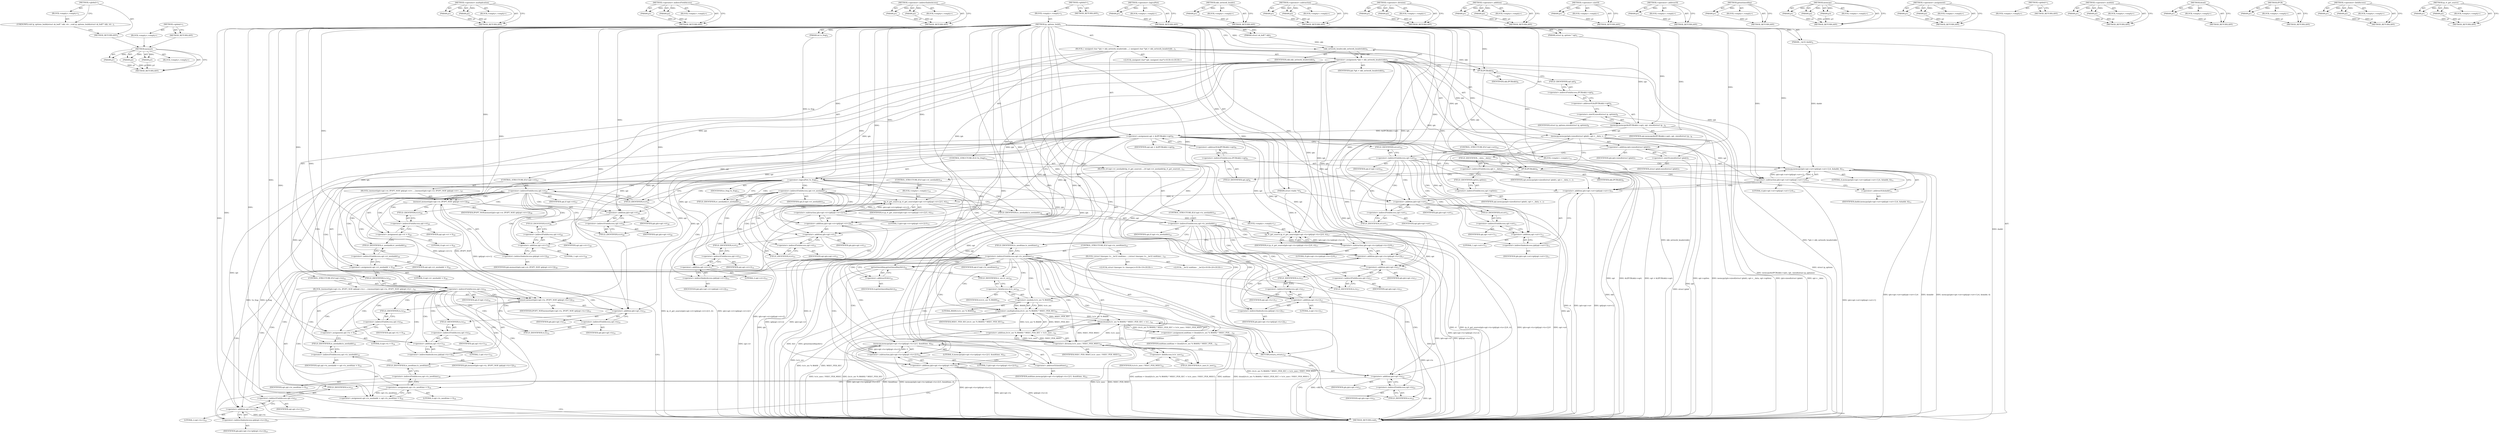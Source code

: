 digraph "&lt;global&gt;" {
vulnerable_344 [label=<(METHOD,memset)>];
vulnerable_345 [label=<(PARAM,p1)>];
vulnerable_346 [label=<(PARAM,p2)>];
vulnerable_347 [label=<(PARAM,p3)>];
vulnerable_348 [label=<(BLOCK,&lt;empty&gt;,&lt;empty&gt;)>];
vulnerable_349 [label=<(METHOD_RETURN,ANY)>];
vulnerable_324 [label=<(METHOD,&lt;operator&gt;.multiplication)>];
vulnerable_325 [label=<(PARAM,p1)>];
vulnerable_326 [label=<(PARAM,p2)>];
vulnerable_327 [label=<(BLOCK,&lt;empty&gt;,&lt;empty&gt;)>];
vulnerable_328 [label=<(METHOD_RETURN,ANY)>];
vulnerable_279 [label=<(METHOD,&lt;operator&gt;.indirectFieldAccess)>];
vulnerable_280 [label=<(PARAM,p1)>];
vulnerable_281 [label=<(PARAM,p2)>];
vulnerable_282 [label=<(BLOCK,&lt;empty&gt;,&lt;empty&gt;)>];
vulnerable_283 [label=<(METHOD_RETURN,ANY)>];
vulnerable_302 [label=<(METHOD,&lt;operator&gt;.indirectIndexAccess)>];
vulnerable_303 [label=<(PARAM,p1)>];
vulnerable_304 [label=<(PARAM,p2)>];
vulnerable_305 [label=<(BLOCK,&lt;empty&gt;,&lt;empty&gt;)>];
vulnerable_306 [label=<(METHOD_RETURN,ANY)>];
vulnerable_6 [label=<(METHOD,&lt;global&gt;)<SUB>1</SUB>>];
vulnerable_7 [label=<(BLOCK,&lt;empty&gt;,&lt;empty&gt;)<SUB>1</SUB>>];
vulnerable_8 [label=<(METHOD,ip_options_build)<SUB>1</SUB>>];
vulnerable_9 [label=<(PARAM,struct sk_buff * skb)<SUB>1</SUB>>];
vulnerable_10 [label=<(PARAM,struct ip_options * opt)<SUB>1</SUB>>];
vulnerable_11 [label=<(PARAM,__be32 daddr)<SUB>2</SUB>>];
vulnerable_12 [label=<(PARAM,struct rtable *rt)<SUB>2</SUB>>];
vulnerable_13 [label=<(PARAM,int is_frag)<SUB>2</SUB>>];
vulnerable_14 [label=<(BLOCK,{
 	unsigned char *iph = skb_network_header(skb...,{
 	unsigned char *iph = skb_network_header(skb...)<SUB>3</SUB>>];
vulnerable_15 [label="<(LOCAL,unsigned char* iph: unsigned char*)<SUB>4</SUB>>"];
vulnerable_16 [label=<(&lt;operator&gt;.assignment,*iph = skb_network_header(skb))<SUB>4</SUB>>];
vulnerable_17 [label=<(IDENTIFIER,iph,*iph = skb_network_header(skb))<SUB>4</SUB>>];
vulnerable_18 [label=<(skb_network_header,skb_network_header(skb))<SUB>4</SUB>>];
vulnerable_19 [label=<(IDENTIFIER,skb,skb_network_header(skb))<SUB>4</SUB>>];
vulnerable_20 [label=<(memcpy,memcpy(&amp;(IPCB(skb)-&gt;opt), opt, sizeof(struct ip...)<SUB>6</SUB>>];
vulnerable_21 [label=<(&lt;operator&gt;.addressOf,&amp;(IPCB(skb)-&gt;opt))<SUB>6</SUB>>];
vulnerable_22 [label=<(&lt;operator&gt;.indirectFieldAccess,IPCB(skb)-&gt;opt)<SUB>6</SUB>>];
vulnerable_23 [label=<(IPCB,IPCB(skb))<SUB>6</SUB>>];
vulnerable_24 [label=<(IDENTIFIER,skb,IPCB(skb))<SUB>6</SUB>>];
vulnerable_25 [label=<(FIELD_IDENTIFIER,opt,opt)<SUB>6</SUB>>];
vulnerable_26 [label=<(IDENTIFIER,opt,memcpy(&amp;(IPCB(skb)-&gt;opt), opt, sizeof(struct ip...)<SUB>6</SUB>>];
vulnerable_27 [label=<(&lt;operator&gt;.sizeOf,sizeof(struct ip_options))<SUB>6</SUB>>];
vulnerable_28 [label=<(IDENTIFIER,struct ip_options,sizeof(struct ip_options))<SUB>6</SUB>>];
vulnerable_29 [label=<(memcpy,memcpy(iph+sizeof(struct iphdr), opt-&gt;__data, o...)<SUB>7</SUB>>];
vulnerable_30 [label=<(&lt;operator&gt;.addition,iph+sizeof(struct iphdr))<SUB>7</SUB>>];
vulnerable_31 [label=<(IDENTIFIER,iph,iph+sizeof(struct iphdr))<SUB>7</SUB>>];
vulnerable_32 [label=<(&lt;operator&gt;.sizeOf,sizeof(struct iphdr))<SUB>7</SUB>>];
vulnerable_33 [label=<(IDENTIFIER,struct iphdr,sizeof(struct iphdr))<SUB>7</SUB>>];
vulnerable_34 [label=<(&lt;operator&gt;.indirectFieldAccess,opt-&gt;__data)<SUB>7</SUB>>];
vulnerable_35 [label=<(IDENTIFIER,opt,memcpy(iph+sizeof(struct iphdr), opt-&gt;__data, o...)<SUB>7</SUB>>];
vulnerable_36 [label=<(FIELD_IDENTIFIER,__data,__data)<SUB>7</SUB>>];
vulnerable_37 [label=<(&lt;operator&gt;.indirectFieldAccess,opt-&gt;optlen)<SUB>7</SUB>>];
vulnerable_38 [label=<(IDENTIFIER,opt,memcpy(iph+sizeof(struct iphdr), opt-&gt;__data, o...)<SUB>7</SUB>>];
vulnerable_39 [label=<(FIELD_IDENTIFIER,optlen,optlen)<SUB>7</SUB>>];
vulnerable_40 [label=<(&lt;operator&gt;.assignment,opt = &amp;(IPCB(skb)-&gt;opt))<SUB>8</SUB>>];
vulnerable_41 [label=<(IDENTIFIER,opt,opt = &amp;(IPCB(skb)-&gt;opt))<SUB>8</SUB>>];
vulnerable_42 [label=<(&lt;operator&gt;.addressOf,&amp;(IPCB(skb)-&gt;opt))<SUB>8</SUB>>];
vulnerable_43 [label=<(&lt;operator&gt;.indirectFieldAccess,IPCB(skb)-&gt;opt)<SUB>8</SUB>>];
vulnerable_44 [label=<(IPCB,IPCB(skb))<SUB>8</SUB>>];
vulnerable_45 [label=<(IDENTIFIER,skb,IPCB(skb))<SUB>8</SUB>>];
vulnerable_46 [label=<(FIELD_IDENTIFIER,opt,opt)<SUB>8</SUB>>];
vulnerable_47 [label=<(CONTROL_STRUCTURE,IF,if (opt-&gt;srr))<SUB>10</SUB>>];
vulnerable_48 [label=<(&lt;operator&gt;.indirectFieldAccess,opt-&gt;srr)<SUB>10</SUB>>];
vulnerable_49 [label=<(IDENTIFIER,opt,if (opt-&gt;srr))<SUB>10</SUB>>];
vulnerable_50 [label=<(FIELD_IDENTIFIER,srr,srr)<SUB>10</SUB>>];
vulnerable_51 [label=<(BLOCK,&lt;empty&gt;,&lt;empty&gt;)<SUB>11</SUB>>];
vulnerable_52 [label=<(memcpy,memcpy(iph+opt-&gt;srr+iph[opt-&gt;srr+1]-4, &amp;daddr, 4))<SUB>11</SUB>>];
vulnerable_53 [label=<(&lt;operator&gt;.subtraction,iph+opt-&gt;srr+iph[opt-&gt;srr+1]-4)<SUB>11</SUB>>];
vulnerable_54 [label=<(&lt;operator&gt;.addition,iph+opt-&gt;srr+iph[opt-&gt;srr+1])<SUB>11</SUB>>];
vulnerable_55 [label=<(&lt;operator&gt;.addition,iph+opt-&gt;srr)<SUB>11</SUB>>];
vulnerable_56 [label=<(IDENTIFIER,iph,iph+opt-&gt;srr)<SUB>11</SUB>>];
vulnerable_57 [label=<(&lt;operator&gt;.indirectFieldAccess,opt-&gt;srr)<SUB>11</SUB>>];
vulnerable_58 [label=<(IDENTIFIER,opt,iph+opt-&gt;srr)<SUB>11</SUB>>];
vulnerable_59 [label=<(FIELD_IDENTIFIER,srr,srr)<SUB>11</SUB>>];
vulnerable_60 [label=<(&lt;operator&gt;.indirectIndexAccess,iph[opt-&gt;srr+1])<SUB>11</SUB>>];
vulnerable_61 [label=<(IDENTIFIER,iph,iph+opt-&gt;srr+iph[opt-&gt;srr+1])<SUB>11</SUB>>];
vulnerable_62 [label=<(&lt;operator&gt;.addition,opt-&gt;srr+1)<SUB>11</SUB>>];
vulnerable_63 [label=<(&lt;operator&gt;.indirectFieldAccess,opt-&gt;srr)<SUB>11</SUB>>];
vulnerable_64 [label=<(IDENTIFIER,opt,opt-&gt;srr+1)<SUB>11</SUB>>];
vulnerable_65 [label=<(FIELD_IDENTIFIER,srr,srr)<SUB>11</SUB>>];
vulnerable_66 [label=<(LITERAL,1,opt-&gt;srr+1)<SUB>11</SUB>>];
vulnerable_67 [label=<(LITERAL,4,iph+opt-&gt;srr+iph[opt-&gt;srr+1]-4)<SUB>11</SUB>>];
vulnerable_68 [label=<(&lt;operator&gt;.addressOf,&amp;daddr)<SUB>11</SUB>>];
vulnerable_69 [label=<(IDENTIFIER,daddr,memcpy(iph+opt-&gt;srr+iph[opt-&gt;srr+1]-4, &amp;daddr, 4))<SUB>11</SUB>>];
vulnerable_70 [label=<(LITERAL,4,memcpy(iph+opt-&gt;srr+iph[opt-&gt;srr+1]-4, &amp;daddr, 4))<SUB>11</SUB>>];
vulnerable_71 [label=<(CONTROL_STRUCTURE,IF,if (!is_frag))<SUB>13</SUB>>];
vulnerable_72 [label=<(&lt;operator&gt;.logicalNot,!is_frag)<SUB>13</SUB>>];
vulnerable_73 [label=<(IDENTIFIER,is_frag,!is_frag)<SUB>13</SUB>>];
vulnerable_74 [label=<(BLOCK,{
		if (opt-&gt;rr_needaddr)
			ip_rt_get_source(i...,{
		if (opt-&gt;rr_needaddr)
			ip_rt_get_source(i...)<SUB>13</SUB>>];
vulnerable_75 [label=<(CONTROL_STRUCTURE,IF,if (opt-&gt;rr_needaddr))<SUB>14</SUB>>];
vulnerable_76 [label=<(&lt;operator&gt;.indirectFieldAccess,opt-&gt;rr_needaddr)<SUB>14</SUB>>];
vulnerable_77 [label=<(IDENTIFIER,opt,if (opt-&gt;rr_needaddr))<SUB>14</SUB>>];
vulnerable_78 [label=<(FIELD_IDENTIFIER,rr_needaddr,rr_needaddr)<SUB>14</SUB>>];
vulnerable_79 [label=<(BLOCK,&lt;empty&gt;,&lt;empty&gt;)<SUB>15</SUB>>];
vulnerable_80 [label=<(ip_rt_get_source,ip_rt_get_source(iph+opt-&gt;rr+iph[opt-&gt;rr+2]-5, rt))<SUB>15</SUB>>];
vulnerable_81 [label=<(&lt;operator&gt;.subtraction,iph+opt-&gt;rr+iph[opt-&gt;rr+2]-5)<SUB>15</SUB>>];
vulnerable_82 [label=<(&lt;operator&gt;.addition,iph+opt-&gt;rr+iph[opt-&gt;rr+2])<SUB>15</SUB>>];
vulnerable_83 [label=<(&lt;operator&gt;.addition,iph+opt-&gt;rr)<SUB>15</SUB>>];
vulnerable_84 [label=<(IDENTIFIER,iph,iph+opt-&gt;rr)<SUB>15</SUB>>];
vulnerable_85 [label=<(&lt;operator&gt;.indirectFieldAccess,opt-&gt;rr)<SUB>15</SUB>>];
vulnerable_86 [label=<(IDENTIFIER,opt,iph+opt-&gt;rr)<SUB>15</SUB>>];
vulnerable_87 [label=<(FIELD_IDENTIFIER,rr,rr)<SUB>15</SUB>>];
vulnerable_88 [label=<(&lt;operator&gt;.indirectIndexAccess,iph[opt-&gt;rr+2])<SUB>15</SUB>>];
vulnerable_89 [label=<(IDENTIFIER,iph,iph+opt-&gt;rr+iph[opt-&gt;rr+2])<SUB>15</SUB>>];
vulnerable_90 [label=<(&lt;operator&gt;.addition,opt-&gt;rr+2)<SUB>15</SUB>>];
vulnerable_91 [label=<(&lt;operator&gt;.indirectFieldAccess,opt-&gt;rr)<SUB>15</SUB>>];
vulnerable_92 [label=<(IDENTIFIER,opt,opt-&gt;rr+2)<SUB>15</SUB>>];
vulnerable_93 [label=<(FIELD_IDENTIFIER,rr,rr)<SUB>15</SUB>>];
vulnerable_94 [label=<(LITERAL,2,opt-&gt;rr+2)<SUB>15</SUB>>];
vulnerable_95 [label=<(LITERAL,5,iph+opt-&gt;rr+iph[opt-&gt;rr+2]-5)<SUB>15</SUB>>];
vulnerable_96 [label=<(IDENTIFIER,rt,ip_rt_get_source(iph+opt-&gt;rr+iph[opt-&gt;rr+2]-5, rt))<SUB>15</SUB>>];
vulnerable_97 [label=<(CONTROL_STRUCTURE,IF,if (opt-&gt;ts_needaddr))<SUB>16</SUB>>];
vulnerable_98 [label=<(&lt;operator&gt;.indirectFieldAccess,opt-&gt;ts_needaddr)<SUB>16</SUB>>];
vulnerable_99 [label=<(IDENTIFIER,opt,if (opt-&gt;ts_needaddr))<SUB>16</SUB>>];
vulnerable_100 [label=<(FIELD_IDENTIFIER,ts_needaddr,ts_needaddr)<SUB>16</SUB>>];
vulnerable_101 [label=<(BLOCK,&lt;empty&gt;,&lt;empty&gt;)<SUB>17</SUB>>];
vulnerable_102 [label=<(ip_rt_get_source,ip_rt_get_source(iph+opt-&gt;ts+iph[opt-&gt;ts+2]-9, rt))<SUB>17</SUB>>];
vulnerable_103 [label=<(&lt;operator&gt;.subtraction,iph+opt-&gt;ts+iph[opt-&gt;ts+2]-9)<SUB>17</SUB>>];
vulnerable_104 [label=<(&lt;operator&gt;.addition,iph+opt-&gt;ts+iph[opt-&gt;ts+2])<SUB>17</SUB>>];
vulnerable_105 [label=<(&lt;operator&gt;.addition,iph+opt-&gt;ts)<SUB>17</SUB>>];
vulnerable_106 [label=<(IDENTIFIER,iph,iph+opt-&gt;ts)<SUB>17</SUB>>];
vulnerable_107 [label=<(&lt;operator&gt;.indirectFieldAccess,opt-&gt;ts)<SUB>17</SUB>>];
vulnerable_108 [label=<(IDENTIFIER,opt,iph+opt-&gt;ts)<SUB>17</SUB>>];
vulnerable_109 [label=<(FIELD_IDENTIFIER,ts,ts)<SUB>17</SUB>>];
vulnerable_110 [label=<(&lt;operator&gt;.indirectIndexAccess,iph[opt-&gt;ts+2])<SUB>17</SUB>>];
vulnerable_111 [label=<(IDENTIFIER,iph,iph+opt-&gt;ts+iph[opt-&gt;ts+2])<SUB>17</SUB>>];
vulnerable_112 [label=<(&lt;operator&gt;.addition,opt-&gt;ts+2)<SUB>17</SUB>>];
vulnerable_113 [label=<(&lt;operator&gt;.indirectFieldAccess,opt-&gt;ts)<SUB>17</SUB>>];
vulnerable_114 [label=<(IDENTIFIER,opt,opt-&gt;ts+2)<SUB>17</SUB>>];
vulnerable_115 [label=<(FIELD_IDENTIFIER,ts,ts)<SUB>17</SUB>>];
vulnerable_116 [label=<(LITERAL,2,opt-&gt;ts+2)<SUB>17</SUB>>];
vulnerable_117 [label=<(LITERAL,9,iph+opt-&gt;ts+iph[opt-&gt;ts+2]-9)<SUB>17</SUB>>];
vulnerable_118 [label=<(IDENTIFIER,rt,ip_rt_get_source(iph+opt-&gt;ts+iph[opt-&gt;ts+2]-9, rt))<SUB>17</SUB>>];
vulnerable_119 [label=<(CONTROL_STRUCTURE,IF,if (opt-&gt;ts_needtime))<SUB>18</SUB>>];
vulnerable_120 [label=<(&lt;operator&gt;.indirectFieldAccess,opt-&gt;ts_needtime)<SUB>18</SUB>>];
vulnerable_121 [label=<(IDENTIFIER,opt,if (opt-&gt;ts_needtime))<SUB>18</SUB>>];
vulnerable_122 [label=<(FIELD_IDENTIFIER,ts_needtime,ts_needtime)<SUB>18</SUB>>];
vulnerable_123 [label=<(BLOCK,{
			struct timespec tv;
			__be32 midtime;
			...,{
			struct timespec tv;
			__be32 midtime;
			...)<SUB>18</SUB>>];
vulnerable_124 [label="<(LOCAL,struct timespec tv: timespec)<SUB>19</SUB>>"];
vulnerable_125 [label="<(LOCAL,__be32 midtime: __be32)<SUB>20</SUB>>"];
vulnerable_126 [label=<(getnstimeofday,getnstimeofday(&amp;tv))<SUB>21</SUB>>];
vulnerable_127 [label=<(&lt;operator&gt;.addressOf,&amp;tv)<SUB>21</SUB>>];
vulnerable_128 [label=<(IDENTIFIER,tv,getnstimeofday(&amp;tv))<SUB>21</SUB>>];
vulnerable_129 [label=<(&lt;operator&gt;.assignment,midtime = htonl((tv.tv_sec % 86400) * MSEC_PER_...)<SUB>22</SUB>>];
vulnerable_130 [label=<(IDENTIFIER,midtime,midtime = htonl((tv.tv_sec % 86400) * MSEC_PER_...)<SUB>22</SUB>>];
vulnerable_131 [label=<(htonl,htonl((tv.tv_sec % 86400) * MSEC_PER_SEC + tv.t...)<SUB>22</SUB>>];
vulnerable_132 [label=<(&lt;operator&gt;.addition,(tv.tv_sec % 86400) * MSEC_PER_SEC + tv.tv_nsec...)<SUB>22</SUB>>];
vulnerable_133 [label=<(&lt;operator&gt;.multiplication,(tv.tv_sec % 86400) * MSEC_PER_SEC)<SUB>22</SUB>>];
vulnerable_134 [label=<(&lt;operator&gt;.modulo,tv.tv_sec % 86400)<SUB>22</SUB>>];
vulnerable_135 [label=<(&lt;operator&gt;.fieldAccess,tv.tv_sec)<SUB>22</SUB>>];
vulnerable_136 [label=<(IDENTIFIER,tv,tv.tv_sec % 86400)<SUB>22</SUB>>];
vulnerable_137 [label=<(FIELD_IDENTIFIER,tv_sec,tv_sec)<SUB>22</SUB>>];
vulnerable_138 [label=<(LITERAL,86400,tv.tv_sec % 86400)<SUB>22</SUB>>];
vulnerable_139 [label=<(IDENTIFIER,MSEC_PER_SEC,(tv.tv_sec % 86400) * MSEC_PER_SEC)<SUB>22</SUB>>];
vulnerable_140 [label=<(&lt;operator&gt;.division,tv.tv_nsec / NSEC_PER_MSEC)<SUB>22</SUB>>];
vulnerable_141 [label=<(&lt;operator&gt;.fieldAccess,tv.tv_nsec)<SUB>22</SUB>>];
vulnerable_142 [label=<(IDENTIFIER,tv,tv.tv_nsec / NSEC_PER_MSEC)<SUB>22</SUB>>];
vulnerable_143 [label=<(FIELD_IDENTIFIER,tv_nsec,tv_nsec)<SUB>22</SUB>>];
vulnerable_144 [label=<(IDENTIFIER,NSEC_PER_MSEC,tv.tv_nsec / NSEC_PER_MSEC)<SUB>22</SUB>>];
vulnerable_145 [label=<(memcpy,memcpy(iph+opt-&gt;ts+iph[opt-&gt;ts+2]-5, &amp;midtime, 4))<SUB>23</SUB>>];
vulnerable_146 [label=<(&lt;operator&gt;.subtraction,iph+opt-&gt;ts+iph[opt-&gt;ts+2]-5)<SUB>23</SUB>>];
vulnerable_147 [label=<(&lt;operator&gt;.addition,iph+opt-&gt;ts+iph[opt-&gt;ts+2])<SUB>23</SUB>>];
vulnerable_148 [label=<(&lt;operator&gt;.addition,iph+opt-&gt;ts)<SUB>23</SUB>>];
vulnerable_149 [label=<(IDENTIFIER,iph,iph+opt-&gt;ts)<SUB>23</SUB>>];
vulnerable_150 [label=<(&lt;operator&gt;.indirectFieldAccess,opt-&gt;ts)<SUB>23</SUB>>];
vulnerable_151 [label=<(IDENTIFIER,opt,iph+opt-&gt;ts)<SUB>23</SUB>>];
vulnerable_152 [label=<(FIELD_IDENTIFIER,ts,ts)<SUB>23</SUB>>];
vulnerable_153 [label=<(&lt;operator&gt;.indirectIndexAccess,iph[opt-&gt;ts+2])<SUB>23</SUB>>];
vulnerable_154 [label=<(IDENTIFIER,iph,iph+opt-&gt;ts+iph[opt-&gt;ts+2])<SUB>23</SUB>>];
vulnerable_155 [label=<(&lt;operator&gt;.addition,opt-&gt;ts+2)<SUB>23</SUB>>];
vulnerable_156 [label=<(&lt;operator&gt;.indirectFieldAccess,opt-&gt;ts)<SUB>23</SUB>>];
vulnerable_157 [label=<(IDENTIFIER,opt,opt-&gt;ts+2)<SUB>23</SUB>>];
vulnerable_158 [label=<(FIELD_IDENTIFIER,ts,ts)<SUB>23</SUB>>];
vulnerable_159 [label=<(LITERAL,2,opt-&gt;ts+2)<SUB>23</SUB>>];
vulnerable_160 [label=<(LITERAL,5,iph+opt-&gt;ts+iph[opt-&gt;ts+2]-5)<SUB>23</SUB>>];
vulnerable_161 [label=<(&lt;operator&gt;.addressOf,&amp;midtime)<SUB>23</SUB>>];
vulnerable_162 [label=<(IDENTIFIER,midtime,memcpy(iph+opt-&gt;ts+iph[opt-&gt;ts+2]-5, &amp;midtime, 4))<SUB>23</SUB>>];
vulnerable_163 [label=<(LITERAL,4,memcpy(iph+opt-&gt;ts+iph[opt-&gt;ts+2]-5, &amp;midtime, 4))<SUB>23</SUB>>];
vulnerable_164 [label=<(RETURN,return;,return;)<SUB>25</SUB>>];
vulnerable_165 [label=<(CONTROL_STRUCTURE,IF,if (opt-&gt;rr))<SUB>27</SUB>>];
vulnerable_166 [label=<(&lt;operator&gt;.indirectFieldAccess,opt-&gt;rr)<SUB>27</SUB>>];
vulnerable_167 [label=<(IDENTIFIER,opt,if (opt-&gt;rr))<SUB>27</SUB>>];
vulnerable_168 [label=<(FIELD_IDENTIFIER,rr,rr)<SUB>27</SUB>>];
vulnerable_169 [label=<(BLOCK,{
		memset(iph+opt-&gt;rr, IPOPT_NOP, iph[opt-&gt;rr+...,{
		memset(iph+opt-&gt;rr, IPOPT_NOP, iph[opt-&gt;rr+...)<SUB>27</SUB>>];
vulnerable_170 [label=<(memset,memset(iph+opt-&gt;rr, IPOPT_NOP, iph[opt-&gt;rr+1]))<SUB>28</SUB>>];
vulnerable_171 [label=<(&lt;operator&gt;.addition,iph+opt-&gt;rr)<SUB>28</SUB>>];
vulnerable_172 [label=<(IDENTIFIER,iph,iph+opt-&gt;rr)<SUB>28</SUB>>];
vulnerable_173 [label=<(&lt;operator&gt;.indirectFieldAccess,opt-&gt;rr)<SUB>28</SUB>>];
vulnerable_174 [label=<(IDENTIFIER,opt,iph+opt-&gt;rr)<SUB>28</SUB>>];
vulnerable_175 [label=<(FIELD_IDENTIFIER,rr,rr)<SUB>28</SUB>>];
vulnerable_176 [label=<(IDENTIFIER,IPOPT_NOP,memset(iph+opt-&gt;rr, IPOPT_NOP, iph[opt-&gt;rr+1]))<SUB>28</SUB>>];
vulnerable_177 [label=<(&lt;operator&gt;.indirectIndexAccess,iph[opt-&gt;rr+1])<SUB>28</SUB>>];
vulnerable_178 [label=<(IDENTIFIER,iph,memset(iph+opt-&gt;rr, IPOPT_NOP, iph[opt-&gt;rr+1]))<SUB>28</SUB>>];
vulnerable_179 [label=<(&lt;operator&gt;.addition,opt-&gt;rr+1)<SUB>28</SUB>>];
vulnerable_180 [label=<(&lt;operator&gt;.indirectFieldAccess,opt-&gt;rr)<SUB>28</SUB>>];
vulnerable_181 [label=<(IDENTIFIER,opt,opt-&gt;rr+1)<SUB>28</SUB>>];
vulnerable_182 [label=<(FIELD_IDENTIFIER,rr,rr)<SUB>28</SUB>>];
vulnerable_183 [label=<(LITERAL,1,opt-&gt;rr+1)<SUB>28</SUB>>];
vulnerable_184 [label=<(&lt;operator&gt;.assignment,opt-&gt;rr = 0)<SUB>29</SUB>>];
vulnerable_185 [label=<(&lt;operator&gt;.indirectFieldAccess,opt-&gt;rr)<SUB>29</SUB>>];
vulnerable_186 [label=<(IDENTIFIER,opt,opt-&gt;rr = 0)<SUB>29</SUB>>];
vulnerable_187 [label=<(FIELD_IDENTIFIER,rr,rr)<SUB>29</SUB>>];
vulnerable_188 [label=<(LITERAL,0,opt-&gt;rr = 0)<SUB>29</SUB>>];
vulnerable_189 [label=<(&lt;operator&gt;.assignment,opt-&gt;rr_needaddr = 0)<SUB>30</SUB>>];
vulnerable_190 [label=<(&lt;operator&gt;.indirectFieldAccess,opt-&gt;rr_needaddr)<SUB>30</SUB>>];
vulnerable_191 [label=<(IDENTIFIER,opt,opt-&gt;rr_needaddr = 0)<SUB>30</SUB>>];
vulnerable_192 [label=<(FIELD_IDENTIFIER,rr_needaddr,rr_needaddr)<SUB>30</SUB>>];
vulnerable_193 [label=<(LITERAL,0,opt-&gt;rr_needaddr = 0)<SUB>30</SUB>>];
vulnerable_194 [label=<(CONTROL_STRUCTURE,IF,if (opt-&gt;ts))<SUB>32</SUB>>];
vulnerable_195 [label=<(&lt;operator&gt;.indirectFieldAccess,opt-&gt;ts)<SUB>32</SUB>>];
vulnerable_196 [label=<(IDENTIFIER,opt,if (opt-&gt;ts))<SUB>32</SUB>>];
vulnerable_197 [label=<(FIELD_IDENTIFIER,ts,ts)<SUB>32</SUB>>];
vulnerable_198 [label=<(BLOCK,{
		memset(iph+opt-&gt;ts, IPOPT_NOP, iph[opt-&gt;ts+...,{
		memset(iph+opt-&gt;ts, IPOPT_NOP, iph[opt-&gt;ts+...)<SUB>32</SUB>>];
vulnerable_199 [label=<(memset,memset(iph+opt-&gt;ts, IPOPT_NOP, iph[opt-&gt;ts+1]))<SUB>33</SUB>>];
vulnerable_200 [label=<(&lt;operator&gt;.addition,iph+opt-&gt;ts)<SUB>33</SUB>>];
vulnerable_201 [label=<(IDENTIFIER,iph,iph+opt-&gt;ts)<SUB>33</SUB>>];
vulnerable_202 [label=<(&lt;operator&gt;.indirectFieldAccess,opt-&gt;ts)<SUB>33</SUB>>];
vulnerable_203 [label=<(IDENTIFIER,opt,iph+opt-&gt;ts)<SUB>33</SUB>>];
vulnerable_204 [label=<(FIELD_IDENTIFIER,ts,ts)<SUB>33</SUB>>];
vulnerable_205 [label=<(IDENTIFIER,IPOPT_NOP,memset(iph+opt-&gt;ts, IPOPT_NOP, iph[opt-&gt;ts+1]))<SUB>33</SUB>>];
vulnerable_206 [label=<(&lt;operator&gt;.indirectIndexAccess,iph[opt-&gt;ts+1])<SUB>33</SUB>>];
vulnerable_207 [label=<(IDENTIFIER,iph,memset(iph+opt-&gt;ts, IPOPT_NOP, iph[opt-&gt;ts+1]))<SUB>33</SUB>>];
vulnerable_208 [label=<(&lt;operator&gt;.addition,opt-&gt;ts+1)<SUB>33</SUB>>];
vulnerable_209 [label=<(&lt;operator&gt;.indirectFieldAccess,opt-&gt;ts)<SUB>33</SUB>>];
vulnerable_210 [label=<(IDENTIFIER,opt,opt-&gt;ts+1)<SUB>33</SUB>>];
vulnerable_211 [label=<(FIELD_IDENTIFIER,ts,ts)<SUB>33</SUB>>];
vulnerable_212 [label=<(LITERAL,1,opt-&gt;ts+1)<SUB>33</SUB>>];
vulnerable_213 [label=<(&lt;operator&gt;.assignment,opt-&gt;ts = 0)<SUB>34</SUB>>];
vulnerable_214 [label=<(&lt;operator&gt;.indirectFieldAccess,opt-&gt;ts)<SUB>34</SUB>>];
vulnerable_215 [label=<(IDENTIFIER,opt,opt-&gt;ts = 0)<SUB>34</SUB>>];
vulnerable_216 [label=<(FIELD_IDENTIFIER,ts,ts)<SUB>34</SUB>>];
vulnerable_217 [label=<(LITERAL,0,opt-&gt;ts = 0)<SUB>34</SUB>>];
vulnerable_218 [label=<(&lt;operator&gt;.assignment,opt-&gt;ts_needaddr = opt-&gt;ts_needtime = 0)<SUB>35</SUB>>];
vulnerable_219 [label=<(&lt;operator&gt;.indirectFieldAccess,opt-&gt;ts_needaddr)<SUB>35</SUB>>];
vulnerable_220 [label=<(IDENTIFIER,opt,opt-&gt;ts_needaddr = opt-&gt;ts_needtime = 0)<SUB>35</SUB>>];
vulnerable_221 [label=<(FIELD_IDENTIFIER,ts_needaddr,ts_needaddr)<SUB>35</SUB>>];
vulnerable_222 [label=<(&lt;operator&gt;.assignment,opt-&gt;ts_needtime = 0)<SUB>35</SUB>>];
vulnerable_223 [label=<(&lt;operator&gt;.indirectFieldAccess,opt-&gt;ts_needtime)<SUB>35</SUB>>];
vulnerable_224 [label=<(IDENTIFIER,opt,opt-&gt;ts_needtime = 0)<SUB>35</SUB>>];
vulnerable_225 [label=<(FIELD_IDENTIFIER,ts_needtime,ts_needtime)<SUB>35</SUB>>];
vulnerable_226 [label=<(LITERAL,0,opt-&gt;ts_needtime = 0)<SUB>35</SUB>>];
vulnerable_227 [label=<(METHOD_RETURN,void)<SUB>1</SUB>>];
vulnerable_229 [label=<(METHOD_RETURN,ANY)<SUB>1</SUB>>];
vulnerable_307 [label=<(METHOD,&lt;operator&gt;.logicalNot)>];
vulnerable_308 [label=<(PARAM,p1)>];
vulnerable_309 [label=<(BLOCK,&lt;empty&gt;,&lt;empty&gt;)>];
vulnerable_310 [label=<(METHOD_RETURN,ANY)>];
vulnerable_265 [label=<(METHOD,skb_network_header)>];
vulnerable_266 [label=<(PARAM,p1)>];
vulnerable_267 [label=<(BLOCK,&lt;empty&gt;,&lt;empty&gt;)>];
vulnerable_268 [label=<(METHOD_RETURN,ANY)>];
vulnerable_297 [label=<(METHOD,&lt;operator&gt;.subtraction)>];
vulnerable_298 [label=<(PARAM,p1)>];
vulnerable_299 [label=<(PARAM,p2)>];
vulnerable_300 [label=<(BLOCK,&lt;empty&gt;,&lt;empty&gt;)>];
vulnerable_301 [label=<(METHOD_RETURN,ANY)>];
vulnerable_339 [label=<(METHOD,&lt;operator&gt;.division)>];
vulnerable_340 [label=<(PARAM,p1)>];
vulnerable_341 [label=<(PARAM,p2)>];
vulnerable_342 [label=<(BLOCK,&lt;empty&gt;,&lt;empty&gt;)>];
vulnerable_343 [label=<(METHOD_RETURN,ANY)>];
vulnerable_292 [label=<(METHOD,&lt;operator&gt;.addition)>];
vulnerable_293 [label=<(PARAM,p1)>];
vulnerable_294 [label=<(PARAM,p2)>];
vulnerable_295 [label=<(BLOCK,&lt;empty&gt;,&lt;empty&gt;)>];
vulnerable_296 [label=<(METHOD_RETURN,ANY)>];
vulnerable_288 [label=<(METHOD,&lt;operator&gt;.sizeOf)>];
vulnerable_289 [label=<(PARAM,p1)>];
vulnerable_290 [label=<(BLOCK,&lt;empty&gt;,&lt;empty&gt;)>];
vulnerable_291 [label=<(METHOD_RETURN,ANY)>];
vulnerable_275 [label=<(METHOD,&lt;operator&gt;.addressOf)>];
vulnerable_276 [label=<(PARAM,p1)>];
vulnerable_277 [label=<(BLOCK,&lt;empty&gt;,&lt;empty&gt;)>];
vulnerable_278 [label=<(METHOD_RETURN,ANY)>];
vulnerable_316 [label=<(METHOD,getnstimeofday)>];
vulnerable_317 [label=<(PARAM,p1)>];
vulnerable_318 [label=<(BLOCK,&lt;empty&gt;,&lt;empty&gt;)>];
vulnerable_319 [label=<(METHOD_RETURN,ANY)>];
vulnerable_269 [label=<(METHOD,memcpy)>];
vulnerable_270 [label=<(PARAM,p1)>];
vulnerable_271 [label=<(PARAM,p2)>];
vulnerable_272 [label=<(PARAM,p3)>];
vulnerable_273 [label=<(BLOCK,&lt;empty&gt;,&lt;empty&gt;)>];
vulnerable_274 [label=<(METHOD_RETURN,ANY)>];
vulnerable_260 [label=<(METHOD,&lt;operator&gt;.assignment)>];
vulnerable_261 [label=<(PARAM,p1)>];
vulnerable_262 [label=<(PARAM,p2)>];
vulnerable_263 [label=<(BLOCK,&lt;empty&gt;,&lt;empty&gt;)>];
vulnerable_264 [label=<(METHOD_RETURN,ANY)>];
vulnerable_254 [label=<(METHOD,&lt;global&gt;)<SUB>1</SUB>>];
vulnerable_255 [label=<(BLOCK,&lt;empty&gt;,&lt;empty&gt;)>];
vulnerable_256 [label=<(METHOD_RETURN,ANY)>];
vulnerable_329 [label=<(METHOD,&lt;operator&gt;.modulo)>];
vulnerable_330 [label=<(PARAM,p1)>];
vulnerable_331 [label=<(PARAM,p2)>];
vulnerable_332 [label=<(BLOCK,&lt;empty&gt;,&lt;empty&gt;)>];
vulnerable_333 [label=<(METHOD_RETURN,ANY)>];
vulnerable_320 [label=<(METHOD,htonl)>];
vulnerable_321 [label=<(PARAM,p1)>];
vulnerable_322 [label=<(BLOCK,&lt;empty&gt;,&lt;empty&gt;)>];
vulnerable_323 [label=<(METHOD_RETURN,ANY)>];
vulnerable_284 [label=<(METHOD,IPCB)>];
vulnerable_285 [label=<(PARAM,p1)>];
vulnerable_286 [label=<(BLOCK,&lt;empty&gt;,&lt;empty&gt;)>];
vulnerable_287 [label=<(METHOD_RETURN,ANY)>];
vulnerable_334 [label=<(METHOD,&lt;operator&gt;.fieldAccess)>];
vulnerable_335 [label=<(PARAM,p1)>];
vulnerable_336 [label=<(PARAM,p2)>];
vulnerable_337 [label=<(BLOCK,&lt;empty&gt;,&lt;empty&gt;)>];
vulnerable_338 [label=<(METHOD_RETURN,ANY)>];
vulnerable_311 [label=<(METHOD,ip_rt_get_source)>];
vulnerable_312 [label=<(PARAM,p1)>];
vulnerable_313 [label=<(PARAM,p2)>];
vulnerable_314 [label=<(BLOCK,&lt;empty&gt;,&lt;empty&gt;)>];
vulnerable_315 [label=<(METHOD_RETURN,ANY)>];
fixed_6 [label=<(METHOD,&lt;global&gt;)<SUB>1</SUB>>];
fixed_7 [label=<(BLOCK,&lt;empty&gt;,&lt;empty&gt;)<SUB>1</SUB>>];
fixed_8 [label=<(UNKNOWN,void ip_options_build(struct sk_buff * skb, str...,void ip_options_build(struct sk_buff * skb, str...)<SUB>1</SUB>>];
fixed_9 [label=<(METHOD_RETURN,ANY)<SUB>1</SUB>>];
fixed_14 [label=<(METHOD,&lt;global&gt;)<SUB>1</SUB>>];
fixed_15 [label=<(BLOCK,&lt;empty&gt;,&lt;empty&gt;)>];
fixed_16 [label=<(METHOD_RETURN,ANY)>];
vulnerable_344 -> vulnerable_345  [key=0, label="AST: "];
vulnerable_344 -> vulnerable_345  [key=1, label="DDG: "];
vulnerable_344 -> vulnerable_348  [key=0, label="AST: "];
vulnerable_344 -> vulnerable_346  [key=0, label="AST: "];
vulnerable_344 -> vulnerable_346  [key=1, label="DDG: "];
vulnerable_344 -> vulnerable_349  [key=0, label="AST: "];
vulnerable_344 -> vulnerable_349  [key=1, label="CFG: "];
vulnerable_344 -> vulnerable_347  [key=0, label="AST: "];
vulnerable_344 -> vulnerable_347  [key=1, label="DDG: "];
vulnerable_345 -> vulnerable_349  [key=0, label="DDG: p1"];
vulnerable_346 -> vulnerable_349  [key=0, label="DDG: p2"];
vulnerable_347 -> vulnerable_349  [key=0, label="DDG: p3"];
vulnerable_324 -> vulnerable_325  [key=0, label="AST: "];
vulnerable_324 -> vulnerable_325  [key=1, label="DDG: "];
vulnerable_324 -> vulnerable_327  [key=0, label="AST: "];
vulnerable_324 -> vulnerable_326  [key=0, label="AST: "];
vulnerable_324 -> vulnerable_326  [key=1, label="DDG: "];
vulnerable_324 -> vulnerable_328  [key=0, label="AST: "];
vulnerable_324 -> vulnerable_328  [key=1, label="CFG: "];
vulnerable_325 -> vulnerable_328  [key=0, label="DDG: p1"];
vulnerable_326 -> vulnerable_328  [key=0, label="DDG: p2"];
vulnerable_279 -> vulnerable_280  [key=0, label="AST: "];
vulnerable_279 -> vulnerable_280  [key=1, label="DDG: "];
vulnerable_279 -> vulnerable_282  [key=0, label="AST: "];
vulnerable_279 -> vulnerable_281  [key=0, label="AST: "];
vulnerable_279 -> vulnerable_281  [key=1, label="DDG: "];
vulnerable_279 -> vulnerable_283  [key=0, label="AST: "];
vulnerable_279 -> vulnerable_283  [key=1, label="CFG: "];
vulnerable_280 -> vulnerable_283  [key=0, label="DDG: p1"];
vulnerable_281 -> vulnerable_283  [key=0, label="DDG: p2"];
vulnerable_302 -> vulnerable_303  [key=0, label="AST: "];
vulnerable_302 -> vulnerable_303  [key=1, label="DDG: "];
vulnerable_302 -> vulnerable_305  [key=0, label="AST: "];
vulnerable_302 -> vulnerable_304  [key=0, label="AST: "];
vulnerable_302 -> vulnerable_304  [key=1, label="DDG: "];
vulnerable_302 -> vulnerable_306  [key=0, label="AST: "];
vulnerable_302 -> vulnerable_306  [key=1, label="CFG: "];
vulnerable_303 -> vulnerable_306  [key=0, label="DDG: p1"];
vulnerable_304 -> vulnerable_306  [key=0, label="DDG: p2"];
vulnerable_6 -> vulnerable_7  [key=0, label="AST: "];
vulnerable_6 -> vulnerable_229  [key=0, label="AST: "];
vulnerable_6 -> vulnerable_229  [key=1, label="CFG: "];
vulnerable_7 -> vulnerable_8  [key=0, label="AST: "];
vulnerable_8 -> vulnerable_9  [key=0, label="AST: "];
vulnerable_8 -> vulnerable_9  [key=1, label="DDG: "];
vulnerable_8 -> vulnerable_10  [key=0, label="AST: "];
vulnerable_8 -> vulnerable_10  [key=1, label="DDG: "];
vulnerable_8 -> vulnerable_11  [key=0, label="AST: "];
vulnerable_8 -> vulnerable_11  [key=1, label="DDG: "];
vulnerable_8 -> vulnerable_12  [key=0, label="AST: "];
vulnerable_8 -> vulnerable_12  [key=1, label="DDG: "];
vulnerable_8 -> vulnerable_13  [key=0, label="AST: "];
vulnerable_8 -> vulnerable_13  [key=1, label="DDG: "];
vulnerable_8 -> vulnerable_14  [key=0, label="AST: "];
vulnerable_8 -> vulnerable_227  [key=0, label="AST: "];
vulnerable_8 -> vulnerable_18  [key=0, label="CFG: "];
vulnerable_8 -> vulnerable_18  [key=1, label="DDG: "];
vulnerable_8 -> vulnerable_20  [key=0, label="DDG: "];
vulnerable_8 -> vulnerable_29  [key=0, label="DDG: "];
vulnerable_8 -> vulnerable_30  [key=0, label="DDG: "];
vulnerable_8 -> vulnerable_72  [key=0, label="DDG: "];
vulnerable_8 -> vulnerable_164  [key=0, label="DDG: "];
vulnerable_8 -> vulnerable_184  [key=0, label="DDG: "];
vulnerable_8 -> vulnerable_189  [key=0, label="DDG: "];
vulnerable_8 -> vulnerable_213  [key=0, label="DDG: "];
vulnerable_8 -> vulnerable_218  [key=0, label="DDG: "];
vulnerable_8 -> vulnerable_52  [key=0, label="DDG: "];
vulnerable_8 -> vulnerable_170  [key=0, label="DDG: "];
vulnerable_8 -> vulnerable_199  [key=0, label="DDG: "];
vulnerable_8 -> vulnerable_23  [key=0, label="DDG: "];
vulnerable_8 -> vulnerable_44  [key=0, label="DDG: "];
vulnerable_8 -> vulnerable_53  [key=0, label="DDG: "];
vulnerable_8 -> vulnerable_171  [key=0, label="DDG: "];
vulnerable_8 -> vulnerable_200  [key=0, label="DDG: "];
vulnerable_8 -> vulnerable_222  [key=0, label="DDG: "];
vulnerable_8 -> vulnerable_54  [key=0, label="DDG: "];
vulnerable_8 -> vulnerable_80  [key=0, label="DDG: "];
vulnerable_8 -> vulnerable_102  [key=0, label="DDG: "];
vulnerable_8 -> vulnerable_126  [key=0, label="DDG: "];
vulnerable_8 -> vulnerable_145  [key=0, label="DDG: "];
vulnerable_8 -> vulnerable_179  [key=0, label="DDG: "];
vulnerable_8 -> vulnerable_208  [key=0, label="DDG: "];
vulnerable_8 -> vulnerable_55  [key=0, label="DDG: "];
vulnerable_8 -> vulnerable_81  [key=0, label="DDG: "];
vulnerable_8 -> vulnerable_103  [key=0, label="DDG: "];
vulnerable_8 -> vulnerable_146  [key=0, label="DDG: "];
vulnerable_8 -> vulnerable_62  [key=0, label="DDG: "];
vulnerable_8 -> vulnerable_82  [key=0, label="DDG: "];
vulnerable_8 -> vulnerable_104  [key=0, label="DDG: "];
vulnerable_8 -> vulnerable_147  [key=0, label="DDG: "];
vulnerable_8 -> vulnerable_83  [key=0, label="DDG: "];
vulnerable_8 -> vulnerable_105  [key=0, label="DDG: "];
vulnerable_8 -> vulnerable_133  [key=0, label="DDG: "];
vulnerable_8 -> vulnerable_140  [key=0, label="DDG: "];
vulnerable_8 -> vulnerable_148  [key=0, label="DDG: "];
vulnerable_8 -> vulnerable_90  [key=0, label="DDG: "];
vulnerable_8 -> vulnerable_112  [key=0, label="DDG: "];
vulnerable_8 -> vulnerable_134  [key=0, label="DDG: "];
vulnerable_8 -> vulnerable_155  [key=0, label="DDG: "];
vulnerable_9 -> vulnerable_18  [key=0, label="DDG: skb"];
vulnerable_10 -> vulnerable_20  [key=0, label="DDG: opt"];
vulnerable_11 -> vulnerable_227  [key=0, label="DDG: daddr"];
vulnerable_11 -> vulnerable_52  [key=0, label="DDG: daddr"];
vulnerable_12 -> vulnerable_227  [key=0, label="DDG: rt"];
vulnerable_12 -> vulnerable_80  [key=0, label="DDG: rt"];
vulnerable_12 -> vulnerable_102  [key=0, label="DDG: rt"];
vulnerable_13 -> vulnerable_72  [key=0, label="DDG: is_frag"];
vulnerable_14 -> vulnerable_15  [key=0, label="AST: "];
vulnerable_14 -> vulnerable_16  [key=0, label="AST: "];
vulnerable_14 -> vulnerable_20  [key=0, label="AST: "];
vulnerable_14 -> vulnerable_29  [key=0, label="AST: "];
vulnerable_14 -> vulnerable_40  [key=0, label="AST: "];
vulnerable_14 -> vulnerable_47  [key=0, label="AST: "];
vulnerable_14 -> vulnerable_71  [key=0, label="AST: "];
vulnerable_14 -> vulnerable_165  [key=0, label="AST: "];
vulnerable_14 -> vulnerable_194  [key=0, label="AST: "];
vulnerable_16 -> vulnerable_17  [key=0, label="AST: "];
vulnerable_16 -> vulnerable_18  [key=0, label="AST: "];
vulnerable_16 -> vulnerable_23  [key=0, label="CFG: "];
vulnerable_16 -> vulnerable_227  [key=0, label="DDG: skb_network_header(skb)"];
vulnerable_16 -> vulnerable_227  [key=1, label="DDG: *iph = skb_network_header(skb)"];
vulnerable_16 -> vulnerable_29  [key=0, label="DDG: iph"];
vulnerable_16 -> vulnerable_30  [key=0, label="DDG: iph"];
vulnerable_16 -> vulnerable_170  [key=0, label="DDG: iph"];
vulnerable_16 -> vulnerable_199  [key=0, label="DDG: iph"];
vulnerable_16 -> vulnerable_53  [key=0, label="DDG: iph"];
vulnerable_16 -> vulnerable_171  [key=0, label="DDG: iph"];
vulnerable_16 -> vulnerable_200  [key=0, label="DDG: iph"];
vulnerable_16 -> vulnerable_54  [key=0, label="DDG: iph"];
vulnerable_16 -> vulnerable_55  [key=0, label="DDG: iph"];
vulnerable_16 -> vulnerable_81  [key=0, label="DDG: iph"];
vulnerable_16 -> vulnerable_103  [key=0, label="DDG: iph"];
vulnerable_16 -> vulnerable_146  [key=0, label="DDG: iph"];
vulnerable_16 -> vulnerable_82  [key=0, label="DDG: iph"];
vulnerable_16 -> vulnerable_104  [key=0, label="DDG: iph"];
vulnerable_16 -> vulnerable_147  [key=0, label="DDG: iph"];
vulnerable_16 -> vulnerable_83  [key=0, label="DDG: iph"];
vulnerable_16 -> vulnerable_105  [key=0, label="DDG: iph"];
vulnerable_16 -> vulnerable_148  [key=0, label="DDG: iph"];
vulnerable_18 -> vulnerable_19  [key=0, label="AST: "];
vulnerable_18 -> vulnerable_16  [key=0, label="CFG: "];
vulnerable_18 -> vulnerable_16  [key=1, label="DDG: skb"];
vulnerable_18 -> vulnerable_23  [key=0, label="DDG: skb"];
vulnerable_20 -> vulnerable_21  [key=0, label="AST: "];
vulnerable_20 -> vulnerable_26  [key=0, label="AST: "];
vulnerable_20 -> vulnerable_27  [key=0, label="AST: "];
vulnerable_20 -> vulnerable_32  [key=0, label="CFG: "];
vulnerable_20 -> vulnerable_227  [key=0, label="DDG: memcpy(&amp;(IPCB(skb)-&gt;opt), opt, sizeof(struct ip_options))"];
vulnerable_20 -> vulnerable_40  [key=0, label="DDG: &amp;(IPCB(skb)-&gt;opt)"];
vulnerable_20 -> vulnerable_29  [key=0, label="DDG: opt"];
vulnerable_21 -> vulnerable_22  [key=0, label="AST: "];
vulnerable_21 -> vulnerable_27  [key=0, label="CFG: "];
vulnerable_22 -> vulnerable_23  [key=0, label="AST: "];
vulnerable_22 -> vulnerable_25  [key=0, label="AST: "];
vulnerable_22 -> vulnerable_21  [key=0, label="CFG: "];
vulnerable_23 -> vulnerable_24  [key=0, label="AST: "];
vulnerable_23 -> vulnerable_25  [key=0, label="CFG: "];
vulnerable_23 -> vulnerable_44  [key=0, label="DDG: skb"];
vulnerable_25 -> vulnerable_22  [key=0, label="CFG: "];
vulnerable_27 -> vulnerable_28  [key=0, label="AST: "];
vulnerable_27 -> vulnerable_20  [key=0, label="CFG: "];
vulnerable_27 -> vulnerable_227  [key=0, label="DDG: struct ip_options"];
vulnerable_29 -> vulnerable_30  [key=0, label="AST: "];
vulnerable_29 -> vulnerable_34  [key=0, label="AST: "];
vulnerable_29 -> vulnerable_37  [key=0, label="AST: "];
vulnerable_29 -> vulnerable_44  [key=0, label="CFG: "];
vulnerable_29 -> vulnerable_227  [key=0, label="DDG: iph+sizeof(struct iphdr)"];
vulnerable_29 -> vulnerable_227  [key=1, label="DDG: opt-&gt;__data"];
vulnerable_29 -> vulnerable_227  [key=2, label="DDG: opt-&gt;optlen"];
vulnerable_29 -> vulnerable_227  [key=3, label="DDG: memcpy(iph+sizeof(struct iphdr), opt-&gt;__data, opt-&gt;optlen)"];
vulnerable_30 -> vulnerable_31  [key=0, label="AST: "];
vulnerable_30 -> vulnerable_32  [key=0, label="AST: "];
vulnerable_30 -> vulnerable_36  [key=0, label="CFG: "];
vulnerable_30 -> vulnerable_227  [key=0, label="DDG: iph"];
vulnerable_32 -> vulnerable_33  [key=0, label="AST: "];
vulnerable_32 -> vulnerable_30  [key=0, label="CFG: "];
vulnerable_32 -> vulnerable_227  [key=0, label="DDG: struct iphdr"];
vulnerable_34 -> vulnerable_35  [key=0, label="AST: "];
vulnerable_34 -> vulnerable_36  [key=0, label="AST: "];
vulnerable_34 -> vulnerable_39  [key=0, label="CFG: "];
vulnerable_36 -> vulnerable_34  [key=0, label="CFG: "];
vulnerable_37 -> vulnerable_38  [key=0, label="AST: "];
vulnerable_37 -> vulnerable_39  [key=0, label="AST: "];
vulnerable_37 -> vulnerable_29  [key=0, label="CFG: "];
vulnerable_39 -> vulnerable_37  [key=0, label="CFG: "];
vulnerable_40 -> vulnerable_41  [key=0, label="AST: "];
vulnerable_40 -> vulnerable_42  [key=0, label="AST: "];
vulnerable_40 -> vulnerable_50  [key=0, label="CFG: "];
vulnerable_40 -> vulnerable_227  [key=0, label="DDG: opt"];
vulnerable_40 -> vulnerable_227  [key=1, label="DDG: &amp;(IPCB(skb)-&gt;opt)"];
vulnerable_40 -> vulnerable_227  [key=2, label="DDG: opt = &amp;(IPCB(skb)-&gt;opt)"];
vulnerable_40 -> vulnerable_170  [key=0, label="DDG: opt"];
vulnerable_40 -> vulnerable_199  [key=0, label="DDG: opt"];
vulnerable_40 -> vulnerable_53  [key=0, label="DDG: opt"];
vulnerable_40 -> vulnerable_171  [key=0, label="DDG: opt"];
vulnerable_40 -> vulnerable_200  [key=0, label="DDG: opt"];
vulnerable_40 -> vulnerable_54  [key=0, label="DDG: opt"];
vulnerable_40 -> vulnerable_179  [key=0, label="DDG: opt"];
vulnerable_40 -> vulnerable_208  [key=0, label="DDG: opt"];
vulnerable_40 -> vulnerable_55  [key=0, label="DDG: opt"];
vulnerable_40 -> vulnerable_81  [key=0, label="DDG: opt"];
vulnerable_40 -> vulnerable_103  [key=0, label="DDG: opt"];
vulnerable_40 -> vulnerable_146  [key=0, label="DDG: opt"];
vulnerable_40 -> vulnerable_62  [key=0, label="DDG: opt"];
vulnerable_40 -> vulnerable_82  [key=0, label="DDG: opt"];
vulnerable_40 -> vulnerable_104  [key=0, label="DDG: opt"];
vulnerable_40 -> vulnerable_147  [key=0, label="DDG: opt"];
vulnerable_40 -> vulnerable_83  [key=0, label="DDG: opt"];
vulnerable_40 -> vulnerable_105  [key=0, label="DDG: opt"];
vulnerable_40 -> vulnerable_148  [key=0, label="DDG: opt"];
vulnerable_40 -> vulnerable_90  [key=0, label="DDG: opt"];
vulnerable_40 -> vulnerable_112  [key=0, label="DDG: opt"];
vulnerable_40 -> vulnerable_155  [key=0, label="DDG: opt"];
vulnerable_42 -> vulnerable_43  [key=0, label="AST: "];
vulnerable_42 -> vulnerable_40  [key=0, label="CFG: "];
vulnerable_43 -> vulnerable_44  [key=0, label="AST: "];
vulnerable_43 -> vulnerable_46  [key=0, label="AST: "];
vulnerable_43 -> vulnerable_42  [key=0, label="CFG: "];
vulnerable_44 -> vulnerable_45  [key=0, label="AST: "];
vulnerable_44 -> vulnerable_46  [key=0, label="CFG: "];
vulnerable_44 -> vulnerable_227  [key=0, label="DDG: skb"];
vulnerable_46 -> vulnerable_43  [key=0, label="CFG: "];
vulnerable_47 -> vulnerable_48  [key=0, label="AST: "];
vulnerable_47 -> vulnerable_51  [key=0, label="AST: "];
vulnerable_48 -> vulnerable_49  [key=0, label="AST: "];
vulnerable_48 -> vulnerable_50  [key=0, label="AST: "];
vulnerable_48 -> vulnerable_59  [key=0, label="CFG: "];
vulnerable_48 -> vulnerable_59  [key=1, label="CDG: "];
vulnerable_48 -> vulnerable_72  [key=0, label="CFG: "];
vulnerable_48 -> vulnerable_68  [key=0, label="CDG: "];
vulnerable_48 -> vulnerable_60  [key=0, label="CDG: "];
vulnerable_48 -> vulnerable_57  [key=0, label="CDG: "];
vulnerable_48 -> vulnerable_52  [key=0, label="CDG: "];
vulnerable_48 -> vulnerable_54  [key=0, label="CDG: "];
vulnerable_48 -> vulnerable_65  [key=0, label="CDG: "];
vulnerable_48 -> vulnerable_53  [key=0, label="CDG: "];
vulnerable_48 -> vulnerable_63  [key=0, label="CDG: "];
vulnerable_48 -> vulnerable_55  [key=0, label="CDG: "];
vulnerable_48 -> vulnerable_62  [key=0, label="CDG: "];
vulnerable_50 -> vulnerable_48  [key=0, label="CFG: "];
vulnerable_51 -> vulnerable_52  [key=0, label="AST: "];
vulnerable_52 -> vulnerable_53  [key=0, label="AST: "];
vulnerable_52 -> vulnerable_68  [key=0, label="AST: "];
vulnerable_52 -> vulnerable_70  [key=0, label="AST: "];
vulnerable_52 -> vulnerable_72  [key=0, label="CFG: "];
vulnerable_52 -> vulnerable_227  [key=0, label="DDG: iph+opt-&gt;srr+iph[opt-&gt;srr+1]-4"];
vulnerable_52 -> vulnerable_227  [key=1, label="DDG: &amp;daddr"];
vulnerable_52 -> vulnerable_227  [key=2, label="DDG: memcpy(iph+opt-&gt;srr+iph[opt-&gt;srr+1]-4, &amp;daddr, 4)"];
vulnerable_53 -> vulnerable_54  [key=0, label="AST: "];
vulnerable_53 -> vulnerable_67  [key=0, label="AST: "];
vulnerable_53 -> vulnerable_68  [key=0, label="CFG: "];
vulnerable_53 -> vulnerable_227  [key=0, label="DDG: iph+opt-&gt;srr+iph[opt-&gt;srr+1]"];
vulnerable_53 -> vulnerable_52  [key=0, label="DDG: iph+opt-&gt;srr+iph[opt-&gt;srr+1]"];
vulnerable_53 -> vulnerable_52  [key=1, label="DDG: 4"];
vulnerable_54 -> vulnerable_55  [key=0, label="AST: "];
vulnerable_54 -> vulnerable_60  [key=0, label="AST: "];
vulnerable_54 -> vulnerable_53  [key=0, label="CFG: "];
vulnerable_54 -> vulnerable_227  [key=0, label="DDG: iph+opt-&gt;srr"];
vulnerable_54 -> vulnerable_227  [key=1, label="DDG: iph[opt-&gt;srr+1]"];
vulnerable_55 -> vulnerable_56  [key=0, label="AST: "];
vulnerable_55 -> vulnerable_57  [key=0, label="AST: "];
vulnerable_55 -> vulnerable_65  [key=0, label="CFG: "];
vulnerable_55 -> vulnerable_227  [key=0, label="DDG: iph"];
vulnerable_57 -> vulnerable_58  [key=0, label="AST: "];
vulnerable_57 -> vulnerable_59  [key=0, label="AST: "];
vulnerable_57 -> vulnerable_55  [key=0, label="CFG: "];
vulnerable_59 -> vulnerable_57  [key=0, label="CFG: "];
vulnerable_60 -> vulnerable_61  [key=0, label="AST: "];
vulnerable_60 -> vulnerable_62  [key=0, label="AST: "];
vulnerable_60 -> vulnerable_54  [key=0, label="CFG: "];
vulnerable_62 -> vulnerable_63  [key=0, label="AST: "];
vulnerable_62 -> vulnerable_66  [key=0, label="AST: "];
vulnerable_62 -> vulnerable_60  [key=0, label="CFG: "];
vulnerable_62 -> vulnerable_227  [key=0, label="DDG: opt-&gt;srr"];
vulnerable_63 -> vulnerable_64  [key=0, label="AST: "];
vulnerable_63 -> vulnerable_65  [key=0, label="AST: "];
vulnerable_63 -> vulnerable_62  [key=0, label="CFG: "];
vulnerable_65 -> vulnerable_63  [key=0, label="CFG: "];
vulnerable_68 -> vulnerable_69  [key=0, label="AST: "];
vulnerable_68 -> vulnerable_52  [key=0, label="CFG: "];
vulnerable_71 -> vulnerable_72  [key=0, label="AST: "];
vulnerable_71 -> vulnerable_74  [key=0, label="AST: "];
vulnerable_72 -> vulnerable_73  [key=0, label="AST: "];
vulnerable_72 -> vulnerable_78  [key=0, label="CFG: "];
vulnerable_72 -> vulnerable_78  [key=1, label="CDG: "];
vulnerable_72 -> vulnerable_168  [key=0, label="CFG: "];
vulnerable_72 -> vulnerable_168  [key=1, label="CDG: "];
vulnerable_72 -> vulnerable_227  [key=0, label="DDG: is_frag"];
vulnerable_72 -> vulnerable_227  [key=1, label="DDG: !is_frag"];
vulnerable_72 -> vulnerable_98  [key=0, label="CDG: "];
vulnerable_72 -> vulnerable_120  [key=0, label="CDG: "];
vulnerable_72 -> vulnerable_197  [key=0, label="CDG: "];
vulnerable_72 -> vulnerable_76  [key=0, label="CDG: "];
vulnerable_72 -> vulnerable_195  [key=0, label="CDG: "];
vulnerable_72 -> vulnerable_100  [key=0, label="CDG: "];
vulnerable_72 -> vulnerable_164  [key=0, label="CDG: "];
vulnerable_72 -> vulnerable_122  [key=0, label="CDG: "];
vulnerable_72 -> vulnerable_166  [key=0, label="CDG: "];
vulnerable_74 -> vulnerable_75  [key=0, label="AST: "];
vulnerable_74 -> vulnerable_97  [key=0, label="AST: "];
vulnerable_74 -> vulnerable_119  [key=0, label="AST: "];
vulnerable_74 -> vulnerable_164  [key=0, label="AST: "];
vulnerable_75 -> vulnerable_76  [key=0, label="AST: "];
vulnerable_75 -> vulnerable_79  [key=0, label="AST: "];
vulnerable_76 -> vulnerable_77  [key=0, label="AST: "];
vulnerable_76 -> vulnerable_78  [key=0, label="AST: "];
vulnerable_76 -> vulnerable_87  [key=0, label="CFG: "];
vulnerable_76 -> vulnerable_87  [key=1, label="CDG: "];
vulnerable_76 -> vulnerable_100  [key=0, label="CFG: "];
vulnerable_76 -> vulnerable_81  [key=0, label="CDG: "];
vulnerable_76 -> vulnerable_85  [key=0, label="CDG: "];
vulnerable_76 -> vulnerable_91  [key=0, label="CDG: "];
vulnerable_76 -> vulnerable_93  [key=0, label="CDG: "];
vulnerable_76 -> vulnerable_90  [key=0, label="CDG: "];
vulnerable_76 -> vulnerable_80  [key=0, label="CDG: "];
vulnerable_76 -> vulnerable_88  [key=0, label="CDG: "];
vulnerable_76 -> vulnerable_82  [key=0, label="CDG: "];
vulnerable_76 -> vulnerable_83  [key=0, label="CDG: "];
vulnerable_78 -> vulnerable_76  [key=0, label="CFG: "];
vulnerable_79 -> vulnerable_80  [key=0, label="AST: "];
vulnerable_80 -> vulnerable_81  [key=0, label="AST: "];
vulnerable_80 -> vulnerable_96  [key=0, label="AST: "];
vulnerable_80 -> vulnerable_100  [key=0, label="CFG: "];
vulnerable_80 -> vulnerable_227  [key=0, label="DDG: iph+opt-&gt;rr+iph[opt-&gt;rr+2]-5"];
vulnerable_80 -> vulnerable_227  [key=1, label="DDG: rt"];
vulnerable_80 -> vulnerable_227  [key=2, label="DDG: ip_rt_get_source(iph+opt-&gt;rr+iph[opt-&gt;rr+2]-5, rt)"];
vulnerable_80 -> vulnerable_102  [key=0, label="DDG: rt"];
vulnerable_81 -> vulnerable_82  [key=0, label="AST: "];
vulnerable_81 -> vulnerable_95  [key=0, label="AST: "];
vulnerable_81 -> vulnerable_80  [key=0, label="CFG: "];
vulnerable_81 -> vulnerable_80  [key=1, label="DDG: iph+opt-&gt;rr+iph[opt-&gt;rr+2]"];
vulnerable_81 -> vulnerable_80  [key=2, label="DDG: 5"];
vulnerable_81 -> vulnerable_227  [key=0, label="DDG: iph+opt-&gt;rr+iph[opt-&gt;rr+2]"];
vulnerable_82 -> vulnerable_83  [key=0, label="AST: "];
vulnerable_82 -> vulnerable_88  [key=0, label="AST: "];
vulnerable_82 -> vulnerable_81  [key=0, label="CFG: "];
vulnerable_82 -> vulnerable_227  [key=0, label="DDG: iph+opt-&gt;rr"];
vulnerable_82 -> vulnerable_227  [key=1, label="DDG: iph[opt-&gt;rr+2]"];
vulnerable_83 -> vulnerable_84  [key=0, label="AST: "];
vulnerable_83 -> vulnerable_85  [key=0, label="AST: "];
vulnerable_83 -> vulnerable_93  [key=0, label="CFG: "];
vulnerable_83 -> vulnerable_227  [key=0, label="DDG: iph"];
vulnerable_85 -> vulnerable_86  [key=0, label="AST: "];
vulnerable_85 -> vulnerable_87  [key=0, label="AST: "];
vulnerable_85 -> vulnerable_83  [key=0, label="CFG: "];
vulnerable_87 -> vulnerable_85  [key=0, label="CFG: "];
vulnerable_88 -> vulnerable_89  [key=0, label="AST: "];
vulnerable_88 -> vulnerable_90  [key=0, label="AST: "];
vulnerable_88 -> vulnerable_82  [key=0, label="CFG: "];
vulnerable_90 -> vulnerable_91  [key=0, label="AST: "];
vulnerable_90 -> vulnerable_94  [key=0, label="AST: "];
vulnerable_90 -> vulnerable_88  [key=0, label="CFG: "];
vulnerable_90 -> vulnerable_227  [key=0, label="DDG: opt-&gt;rr"];
vulnerable_91 -> vulnerable_92  [key=0, label="AST: "];
vulnerable_91 -> vulnerable_93  [key=0, label="AST: "];
vulnerable_91 -> vulnerable_90  [key=0, label="CFG: "];
vulnerable_93 -> vulnerable_91  [key=0, label="CFG: "];
vulnerable_97 -> vulnerable_98  [key=0, label="AST: "];
vulnerable_97 -> vulnerable_101  [key=0, label="AST: "];
vulnerable_98 -> vulnerable_99  [key=0, label="AST: "];
vulnerable_98 -> vulnerable_100  [key=0, label="AST: "];
vulnerable_98 -> vulnerable_109  [key=0, label="CFG: "];
vulnerable_98 -> vulnerable_109  [key=1, label="CDG: "];
vulnerable_98 -> vulnerable_122  [key=0, label="CFG: "];
vulnerable_98 -> vulnerable_107  [key=0, label="CDG: "];
vulnerable_98 -> vulnerable_115  [key=0, label="CDG: "];
vulnerable_98 -> vulnerable_113  [key=0, label="CDG: "];
vulnerable_98 -> vulnerable_102  [key=0, label="CDG: "];
vulnerable_98 -> vulnerable_103  [key=0, label="CDG: "];
vulnerable_98 -> vulnerable_104  [key=0, label="CDG: "];
vulnerable_98 -> vulnerable_112  [key=0, label="CDG: "];
vulnerable_98 -> vulnerable_105  [key=0, label="CDG: "];
vulnerable_98 -> vulnerable_110  [key=0, label="CDG: "];
vulnerable_100 -> vulnerable_98  [key=0, label="CFG: "];
vulnerable_101 -> vulnerable_102  [key=0, label="AST: "];
vulnerable_102 -> vulnerable_103  [key=0, label="AST: "];
vulnerable_102 -> vulnerable_118  [key=0, label="AST: "];
vulnerable_102 -> vulnerable_122  [key=0, label="CFG: "];
vulnerable_102 -> vulnerable_227  [key=0, label="DDG: iph+opt-&gt;ts+iph[opt-&gt;ts+2]-9"];
vulnerable_102 -> vulnerable_227  [key=1, label="DDG: rt"];
vulnerable_102 -> vulnerable_227  [key=2, label="DDG: ip_rt_get_source(iph+opt-&gt;ts+iph[opt-&gt;ts+2]-9, rt)"];
vulnerable_103 -> vulnerable_104  [key=0, label="AST: "];
vulnerable_103 -> vulnerable_117  [key=0, label="AST: "];
vulnerable_103 -> vulnerable_102  [key=0, label="CFG: "];
vulnerable_103 -> vulnerable_102  [key=1, label="DDG: iph+opt-&gt;ts+iph[opt-&gt;ts+2]"];
vulnerable_103 -> vulnerable_102  [key=2, label="DDG: 9"];
vulnerable_103 -> vulnerable_227  [key=0, label="DDG: iph+opt-&gt;ts+iph[opt-&gt;ts+2]"];
vulnerable_104 -> vulnerable_105  [key=0, label="AST: "];
vulnerable_104 -> vulnerable_110  [key=0, label="AST: "];
vulnerable_104 -> vulnerable_103  [key=0, label="CFG: "];
vulnerable_104 -> vulnerable_227  [key=0, label="DDG: iph+opt-&gt;ts"];
vulnerable_104 -> vulnerable_227  [key=1, label="DDG: iph[opt-&gt;ts+2]"];
vulnerable_105 -> vulnerable_106  [key=0, label="AST: "];
vulnerable_105 -> vulnerable_107  [key=0, label="AST: "];
vulnerable_105 -> vulnerable_115  [key=0, label="CFG: "];
vulnerable_105 -> vulnerable_227  [key=0, label="DDG: iph"];
vulnerable_107 -> vulnerable_108  [key=0, label="AST: "];
vulnerable_107 -> vulnerable_109  [key=0, label="AST: "];
vulnerable_107 -> vulnerable_105  [key=0, label="CFG: "];
vulnerable_109 -> vulnerable_107  [key=0, label="CFG: "];
vulnerable_110 -> vulnerable_111  [key=0, label="AST: "];
vulnerable_110 -> vulnerable_112  [key=0, label="AST: "];
vulnerable_110 -> vulnerable_104  [key=0, label="CFG: "];
vulnerable_112 -> vulnerable_113  [key=0, label="AST: "];
vulnerable_112 -> vulnerable_116  [key=0, label="AST: "];
vulnerable_112 -> vulnerable_110  [key=0, label="CFG: "];
vulnerable_112 -> vulnerable_227  [key=0, label="DDG: opt-&gt;ts"];
vulnerable_113 -> vulnerable_114  [key=0, label="AST: "];
vulnerable_113 -> vulnerable_115  [key=0, label="AST: "];
vulnerable_113 -> vulnerable_112  [key=0, label="CFG: "];
vulnerable_115 -> vulnerable_113  [key=0, label="CFG: "];
vulnerable_119 -> vulnerable_120  [key=0, label="AST: "];
vulnerable_119 -> vulnerable_123  [key=0, label="AST: "];
vulnerable_120 -> vulnerable_121  [key=0, label="AST: "];
vulnerable_120 -> vulnerable_122  [key=0, label="AST: "];
vulnerable_120 -> vulnerable_164  [key=0, label="CFG: "];
vulnerable_120 -> vulnerable_127  [key=0, label="CFG: "];
vulnerable_120 -> vulnerable_127  [key=1, label="CDG: "];
vulnerable_120 -> vulnerable_145  [key=0, label="CDG: "];
vulnerable_120 -> vulnerable_146  [key=0, label="CDG: "];
vulnerable_120 -> vulnerable_161  [key=0, label="CDG: "];
vulnerable_120 -> vulnerable_131  [key=0, label="CDG: "];
vulnerable_120 -> vulnerable_132  [key=0, label="CDG: "];
vulnerable_120 -> vulnerable_150  [key=0, label="CDG: "];
vulnerable_120 -> vulnerable_153  [key=0, label="CDG: "];
vulnerable_120 -> vulnerable_129  [key=0, label="CDG: "];
vulnerable_120 -> vulnerable_134  [key=0, label="CDG: "];
vulnerable_120 -> vulnerable_148  [key=0, label="CDG: "];
vulnerable_120 -> vulnerable_137  [key=0, label="CDG: "];
vulnerable_120 -> vulnerable_152  [key=0, label="CDG: "];
vulnerable_120 -> vulnerable_155  [key=0, label="CDG: "];
vulnerable_120 -> vulnerable_158  [key=0, label="CDG: "];
vulnerable_120 -> vulnerable_141  [key=0, label="CDG: "];
vulnerable_120 -> vulnerable_140  [key=0, label="CDG: "];
vulnerable_120 -> vulnerable_143  [key=0, label="CDG: "];
vulnerable_120 -> vulnerable_126  [key=0, label="CDG: "];
vulnerable_120 -> vulnerable_147  [key=0, label="CDG: "];
vulnerable_120 -> vulnerable_135  [key=0, label="CDG: "];
vulnerable_120 -> vulnerable_156  [key=0, label="CDG: "];
vulnerable_120 -> vulnerable_133  [key=0, label="CDG: "];
vulnerable_122 -> vulnerable_120  [key=0, label="CFG: "];
vulnerable_123 -> vulnerable_124  [key=0, label="AST: "];
vulnerable_123 -> vulnerable_125  [key=0, label="AST: "];
vulnerable_123 -> vulnerable_126  [key=0, label="AST: "];
vulnerable_123 -> vulnerable_129  [key=0, label="AST: "];
vulnerable_123 -> vulnerable_145  [key=0, label="AST: "];
vulnerable_126 -> vulnerable_127  [key=0, label="AST: "];
vulnerable_126 -> vulnerable_137  [key=0, label="CFG: "];
vulnerable_126 -> vulnerable_227  [key=0, label="DDG: &amp;tv"];
vulnerable_126 -> vulnerable_227  [key=1, label="DDG: getnstimeofday(&amp;tv)"];
vulnerable_127 -> vulnerable_128  [key=0, label="AST: "];
vulnerable_127 -> vulnerable_126  [key=0, label="CFG: "];
vulnerable_129 -> vulnerable_130  [key=0, label="AST: "];
vulnerable_129 -> vulnerable_131  [key=0, label="AST: "];
vulnerable_129 -> vulnerable_152  [key=0, label="CFG: "];
vulnerable_129 -> vulnerable_227  [key=0, label="DDG: midtime"];
vulnerable_129 -> vulnerable_227  [key=1, label="DDG: htonl((tv.tv_sec % 86400) * MSEC_PER_SEC + tv.tv_nsec / NSEC_PER_MSEC)"];
vulnerable_129 -> vulnerable_227  [key=2, label="DDG: midtime = htonl((tv.tv_sec % 86400) * MSEC_PER_SEC + tv.tv_nsec / NSEC_PER_MSEC)"];
vulnerable_129 -> vulnerable_145  [key=0, label="DDG: midtime"];
vulnerable_131 -> vulnerable_132  [key=0, label="AST: "];
vulnerable_131 -> vulnerable_129  [key=0, label="CFG: "];
vulnerable_131 -> vulnerable_129  [key=1, label="DDG: (tv.tv_sec % 86400) * MSEC_PER_SEC + tv.tv_nsec / NSEC_PER_MSEC"];
vulnerable_131 -> vulnerable_227  [key=0, label="DDG: (tv.tv_sec % 86400) * MSEC_PER_SEC + tv.tv_nsec / NSEC_PER_MSEC"];
vulnerable_132 -> vulnerable_133  [key=0, label="AST: "];
vulnerable_132 -> vulnerable_140  [key=0, label="AST: "];
vulnerable_132 -> vulnerable_131  [key=0, label="CFG: "];
vulnerable_132 -> vulnerable_227  [key=0, label="DDG: (tv.tv_sec % 86400) * MSEC_PER_SEC"];
vulnerable_132 -> vulnerable_227  [key=1, label="DDG: tv.tv_nsec / NSEC_PER_MSEC"];
vulnerable_133 -> vulnerable_134  [key=0, label="AST: "];
vulnerable_133 -> vulnerable_139  [key=0, label="AST: "];
vulnerable_133 -> vulnerable_143  [key=0, label="CFG: "];
vulnerable_133 -> vulnerable_227  [key=0, label="DDG: tv.tv_sec % 86400"];
vulnerable_133 -> vulnerable_227  [key=1, label="DDG: MSEC_PER_SEC"];
vulnerable_133 -> vulnerable_131  [key=0, label="DDG: tv.tv_sec % 86400"];
vulnerable_133 -> vulnerable_131  [key=1, label="DDG: MSEC_PER_SEC"];
vulnerable_133 -> vulnerable_132  [key=0, label="DDG: tv.tv_sec % 86400"];
vulnerable_133 -> vulnerable_132  [key=1, label="DDG: MSEC_PER_SEC"];
vulnerable_134 -> vulnerable_135  [key=0, label="AST: "];
vulnerable_134 -> vulnerable_138  [key=0, label="AST: "];
vulnerable_134 -> vulnerable_133  [key=0, label="CFG: "];
vulnerable_134 -> vulnerable_133  [key=1, label="DDG: tv.tv_sec"];
vulnerable_134 -> vulnerable_133  [key=2, label="DDG: 86400"];
vulnerable_134 -> vulnerable_227  [key=0, label="DDG: tv.tv_sec"];
vulnerable_135 -> vulnerable_136  [key=0, label="AST: "];
vulnerable_135 -> vulnerable_137  [key=0, label="AST: "];
vulnerable_135 -> vulnerable_134  [key=0, label="CFG: "];
vulnerable_137 -> vulnerable_135  [key=0, label="CFG: "];
vulnerable_140 -> vulnerable_141  [key=0, label="AST: "];
vulnerable_140 -> vulnerable_144  [key=0, label="AST: "];
vulnerable_140 -> vulnerable_132  [key=0, label="CFG: "];
vulnerable_140 -> vulnerable_132  [key=1, label="DDG: tv.tv_nsec"];
vulnerable_140 -> vulnerable_132  [key=2, label="DDG: NSEC_PER_MSEC"];
vulnerable_140 -> vulnerable_227  [key=0, label="DDG: tv.tv_nsec"];
vulnerable_140 -> vulnerable_227  [key=1, label="DDG: NSEC_PER_MSEC"];
vulnerable_140 -> vulnerable_131  [key=0, label="DDG: tv.tv_nsec"];
vulnerable_140 -> vulnerable_131  [key=1, label="DDG: NSEC_PER_MSEC"];
vulnerable_141 -> vulnerable_142  [key=0, label="AST: "];
vulnerable_141 -> vulnerable_143  [key=0, label="AST: "];
vulnerable_141 -> vulnerable_140  [key=0, label="CFG: "];
vulnerable_143 -> vulnerable_141  [key=0, label="CFG: "];
vulnerable_145 -> vulnerable_146  [key=0, label="AST: "];
vulnerable_145 -> vulnerable_161  [key=0, label="AST: "];
vulnerable_145 -> vulnerable_163  [key=0, label="AST: "];
vulnerable_145 -> vulnerable_164  [key=0, label="CFG: "];
vulnerable_145 -> vulnerable_227  [key=0, label="DDG: iph+opt-&gt;ts+iph[opt-&gt;ts+2]-5"];
vulnerable_145 -> vulnerable_227  [key=1, label="DDG: &amp;midtime"];
vulnerable_145 -> vulnerable_227  [key=2, label="DDG: memcpy(iph+opt-&gt;ts+iph[opt-&gt;ts+2]-5, &amp;midtime, 4)"];
vulnerable_146 -> vulnerable_147  [key=0, label="AST: "];
vulnerable_146 -> vulnerable_160  [key=0, label="AST: "];
vulnerable_146 -> vulnerable_161  [key=0, label="CFG: "];
vulnerable_146 -> vulnerable_227  [key=0, label="DDG: iph+opt-&gt;ts+iph[opt-&gt;ts+2]"];
vulnerable_146 -> vulnerable_145  [key=0, label="DDG: iph+opt-&gt;ts+iph[opt-&gt;ts+2]"];
vulnerable_146 -> vulnerable_145  [key=1, label="DDG: 5"];
vulnerable_147 -> vulnerable_148  [key=0, label="AST: "];
vulnerable_147 -> vulnerable_153  [key=0, label="AST: "];
vulnerable_147 -> vulnerable_146  [key=0, label="CFG: "];
vulnerable_147 -> vulnerable_227  [key=0, label="DDG: iph+opt-&gt;ts"];
vulnerable_147 -> vulnerable_227  [key=1, label="DDG: iph[opt-&gt;ts+2]"];
vulnerable_148 -> vulnerable_149  [key=0, label="AST: "];
vulnerable_148 -> vulnerable_150  [key=0, label="AST: "];
vulnerable_148 -> vulnerable_158  [key=0, label="CFG: "];
vulnerable_148 -> vulnerable_227  [key=0, label="DDG: iph"];
vulnerable_150 -> vulnerable_151  [key=0, label="AST: "];
vulnerable_150 -> vulnerable_152  [key=0, label="AST: "];
vulnerable_150 -> vulnerable_148  [key=0, label="CFG: "];
vulnerable_152 -> vulnerable_150  [key=0, label="CFG: "];
vulnerable_153 -> vulnerable_154  [key=0, label="AST: "];
vulnerable_153 -> vulnerable_155  [key=0, label="AST: "];
vulnerable_153 -> vulnerable_147  [key=0, label="CFG: "];
vulnerable_155 -> vulnerable_156  [key=0, label="AST: "];
vulnerable_155 -> vulnerable_159  [key=0, label="AST: "];
vulnerable_155 -> vulnerable_153  [key=0, label="CFG: "];
vulnerable_155 -> vulnerable_227  [key=0, label="DDG: opt-&gt;ts"];
vulnerable_156 -> vulnerable_157  [key=0, label="AST: "];
vulnerable_156 -> vulnerable_158  [key=0, label="AST: "];
vulnerable_156 -> vulnerable_155  [key=0, label="CFG: "];
vulnerable_158 -> vulnerable_156  [key=0, label="CFG: "];
vulnerable_161 -> vulnerable_162  [key=0, label="AST: "];
vulnerable_161 -> vulnerable_145  [key=0, label="CFG: "];
vulnerable_164 -> vulnerable_227  [key=0, label="CFG: "];
vulnerable_164 -> vulnerable_227  [key=1, label="DDG: &lt;RET&gt;"];
vulnerable_165 -> vulnerable_166  [key=0, label="AST: "];
vulnerable_165 -> vulnerable_169  [key=0, label="AST: "];
vulnerable_166 -> vulnerable_167  [key=0, label="AST: "];
vulnerable_166 -> vulnerable_168  [key=0, label="AST: "];
vulnerable_166 -> vulnerable_175  [key=0, label="CFG: "];
vulnerable_166 -> vulnerable_175  [key=1, label="CDG: "];
vulnerable_166 -> vulnerable_197  [key=0, label="CFG: "];
vulnerable_166 -> vulnerable_192  [key=0, label="CDG: "];
vulnerable_166 -> vulnerable_179  [key=0, label="CDG: "];
vulnerable_166 -> vulnerable_185  [key=0, label="CDG: "];
vulnerable_166 -> vulnerable_189  [key=0, label="CDG: "];
vulnerable_166 -> vulnerable_170  [key=0, label="CDG: "];
vulnerable_166 -> vulnerable_187  [key=0, label="CDG: "];
vulnerable_166 -> vulnerable_190  [key=0, label="CDG: "];
vulnerable_166 -> vulnerable_184  [key=0, label="CDG: "];
vulnerable_166 -> vulnerable_173  [key=0, label="CDG: "];
vulnerable_166 -> vulnerable_182  [key=0, label="CDG: "];
vulnerable_166 -> vulnerable_180  [key=0, label="CDG: "];
vulnerable_166 -> vulnerable_171  [key=0, label="CDG: "];
vulnerable_166 -> vulnerable_177  [key=0, label="CDG: "];
vulnerable_168 -> vulnerable_166  [key=0, label="CFG: "];
vulnerable_169 -> vulnerable_170  [key=0, label="AST: "];
vulnerable_169 -> vulnerable_184  [key=0, label="AST: "];
vulnerable_169 -> vulnerable_189  [key=0, label="AST: "];
vulnerable_170 -> vulnerable_171  [key=0, label="AST: "];
vulnerable_170 -> vulnerable_176  [key=0, label="AST: "];
vulnerable_170 -> vulnerable_177  [key=0, label="AST: "];
vulnerable_170 -> vulnerable_187  [key=0, label="CFG: "];
vulnerable_170 -> vulnerable_199  [key=0, label="DDG: iph[opt-&gt;rr+1]"];
vulnerable_170 -> vulnerable_199  [key=1, label="DDG: IPOPT_NOP"];
vulnerable_170 -> vulnerable_200  [key=0, label="DDG: iph[opt-&gt;rr+1]"];
vulnerable_171 -> vulnerable_172  [key=0, label="AST: "];
vulnerable_171 -> vulnerable_173  [key=0, label="AST: "];
vulnerable_171 -> vulnerable_182  [key=0, label="CFG: "];
vulnerable_173 -> vulnerable_174  [key=0, label="AST: "];
vulnerable_173 -> vulnerable_175  [key=0, label="AST: "];
vulnerable_173 -> vulnerable_171  [key=0, label="CFG: "];
vulnerable_175 -> vulnerable_173  [key=0, label="CFG: "];
vulnerable_177 -> vulnerable_178  [key=0, label="AST: "];
vulnerable_177 -> vulnerable_179  [key=0, label="AST: "];
vulnerable_177 -> vulnerable_170  [key=0, label="CFG: "];
vulnerable_179 -> vulnerable_180  [key=0, label="AST: "];
vulnerable_179 -> vulnerable_183  [key=0, label="AST: "];
vulnerable_179 -> vulnerable_177  [key=0, label="CFG: "];
vulnerable_180 -> vulnerable_181  [key=0, label="AST: "];
vulnerable_180 -> vulnerable_182  [key=0, label="AST: "];
vulnerable_180 -> vulnerable_179  [key=0, label="CFG: "];
vulnerable_182 -> vulnerable_180  [key=0, label="CFG: "];
vulnerable_184 -> vulnerable_185  [key=0, label="AST: "];
vulnerable_184 -> vulnerable_188  [key=0, label="AST: "];
vulnerable_184 -> vulnerable_192  [key=0, label="CFG: "];
vulnerable_185 -> vulnerable_186  [key=0, label="AST: "];
vulnerable_185 -> vulnerable_187  [key=0, label="AST: "];
vulnerable_185 -> vulnerable_184  [key=0, label="CFG: "];
vulnerable_187 -> vulnerable_185  [key=0, label="CFG: "];
vulnerable_189 -> vulnerable_190  [key=0, label="AST: "];
vulnerable_189 -> vulnerable_193  [key=0, label="AST: "];
vulnerable_189 -> vulnerable_197  [key=0, label="CFG: "];
vulnerable_190 -> vulnerable_191  [key=0, label="AST: "];
vulnerable_190 -> vulnerable_192  [key=0, label="AST: "];
vulnerable_190 -> vulnerable_189  [key=0, label="CFG: "];
vulnerable_192 -> vulnerable_190  [key=0, label="CFG: "];
vulnerable_194 -> vulnerable_195  [key=0, label="AST: "];
vulnerable_194 -> vulnerable_198  [key=0, label="AST: "];
vulnerable_195 -> vulnerable_196  [key=0, label="AST: "];
vulnerable_195 -> vulnerable_197  [key=0, label="AST: "];
vulnerable_195 -> vulnerable_227  [key=0, label="CFG: "];
vulnerable_195 -> vulnerable_204  [key=0, label="CFG: "];
vulnerable_195 -> vulnerable_204  [key=1, label="CDG: "];
vulnerable_195 -> vulnerable_214  [key=0, label="CDG: "];
vulnerable_195 -> vulnerable_225  [key=0, label="CDG: "];
vulnerable_195 -> vulnerable_209  [key=0, label="CDG: "];
vulnerable_195 -> vulnerable_213  [key=0, label="CDG: "];
vulnerable_195 -> vulnerable_206  [key=0, label="CDG: "];
vulnerable_195 -> vulnerable_208  [key=0, label="CDG: "];
vulnerable_195 -> vulnerable_223  [key=0, label="CDG: "];
vulnerable_195 -> vulnerable_221  [key=0, label="CDG: "];
vulnerable_195 -> vulnerable_202  [key=0, label="CDG: "];
vulnerable_195 -> vulnerable_200  [key=0, label="CDG: "];
vulnerable_195 -> vulnerable_199  [key=0, label="CDG: "];
vulnerable_195 -> vulnerable_211  [key=0, label="CDG: "];
vulnerable_195 -> vulnerable_216  [key=0, label="CDG: "];
vulnerable_195 -> vulnerable_222  [key=0, label="CDG: "];
vulnerable_195 -> vulnerable_218  [key=0, label="CDG: "];
vulnerable_195 -> vulnerable_219  [key=0, label="CDG: "];
vulnerable_197 -> vulnerable_195  [key=0, label="CFG: "];
vulnerable_198 -> vulnerable_199  [key=0, label="AST: "];
vulnerable_198 -> vulnerable_213  [key=0, label="AST: "];
vulnerable_198 -> vulnerable_218  [key=0, label="AST: "];
vulnerable_199 -> vulnerable_200  [key=0, label="AST: "];
vulnerable_199 -> vulnerable_205  [key=0, label="AST: "];
vulnerable_199 -> vulnerable_206  [key=0, label="AST: "];
vulnerable_199 -> vulnerable_216  [key=0, label="CFG: "];
vulnerable_200 -> vulnerable_201  [key=0, label="AST: "];
vulnerable_200 -> vulnerable_202  [key=0, label="AST: "];
vulnerable_200 -> vulnerable_211  [key=0, label="CFG: "];
vulnerable_202 -> vulnerable_203  [key=0, label="AST: "];
vulnerable_202 -> vulnerable_204  [key=0, label="AST: "];
vulnerable_202 -> vulnerable_200  [key=0, label="CFG: "];
vulnerable_204 -> vulnerable_202  [key=0, label="CFG: "];
vulnerable_206 -> vulnerable_207  [key=0, label="AST: "];
vulnerable_206 -> vulnerable_208  [key=0, label="AST: "];
vulnerable_206 -> vulnerable_199  [key=0, label="CFG: "];
vulnerable_208 -> vulnerable_209  [key=0, label="AST: "];
vulnerable_208 -> vulnerable_212  [key=0, label="AST: "];
vulnerable_208 -> vulnerable_206  [key=0, label="CFG: "];
vulnerable_209 -> vulnerable_210  [key=0, label="AST: "];
vulnerable_209 -> vulnerable_211  [key=0, label="AST: "];
vulnerable_209 -> vulnerable_208  [key=0, label="CFG: "];
vulnerable_211 -> vulnerable_209  [key=0, label="CFG: "];
vulnerable_213 -> vulnerable_214  [key=0, label="AST: "];
vulnerable_213 -> vulnerable_217  [key=0, label="AST: "];
vulnerable_213 -> vulnerable_221  [key=0, label="CFG: "];
vulnerable_214 -> vulnerable_215  [key=0, label="AST: "];
vulnerable_214 -> vulnerable_216  [key=0, label="AST: "];
vulnerable_214 -> vulnerable_213  [key=0, label="CFG: "];
vulnerable_216 -> vulnerable_214  [key=0, label="CFG: "];
vulnerable_218 -> vulnerable_219  [key=0, label="AST: "];
vulnerable_218 -> vulnerable_222  [key=0, label="AST: "];
vulnerable_218 -> vulnerable_227  [key=0, label="CFG: "];
vulnerable_219 -> vulnerable_220  [key=0, label="AST: "];
vulnerable_219 -> vulnerable_221  [key=0, label="AST: "];
vulnerable_219 -> vulnerable_225  [key=0, label="CFG: "];
vulnerable_221 -> vulnerable_219  [key=0, label="CFG: "];
vulnerable_222 -> vulnerable_223  [key=0, label="AST: "];
vulnerable_222 -> vulnerable_226  [key=0, label="AST: "];
vulnerable_222 -> vulnerable_218  [key=0, label="CFG: "];
vulnerable_222 -> vulnerable_218  [key=1, label="DDG: opt-&gt;ts_needtime"];
vulnerable_223 -> vulnerable_224  [key=0, label="AST: "];
vulnerable_223 -> vulnerable_225  [key=0, label="AST: "];
vulnerable_223 -> vulnerable_222  [key=0, label="CFG: "];
vulnerable_225 -> vulnerable_223  [key=0, label="CFG: "];
vulnerable_307 -> vulnerable_308  [key=0, label="AST: "];
vulnerable_307 -> vulnerable_308  [key=1, label="DDG: "];
vulnerable_307 -> vulnerable_309  [key=0, label="AST: "];
vulnerable_307 -> vulnerable_310  [key=0, label="AST: "];
vulnerable_307 -> vulnerable_310  [key=1, label="CFG: "];
vulnerable_308 -> vulnerable_310  [key=0, label="DDG: p1"];
vulnerable_265 -> vulnerable_266  [key=0, label="AST: "];
vulnerable_265 -> vulnerable_266  [key=1, label="DDG: "];
vulnerable_265 -> vulnerable_267  [key=0, label="AST: "];
vulnerable_265 -> vulnerable_268  [key=0, label="AST: "];
vulnerable_265 -> vulnerable_268  [key=1, label="CFG: "];
vulnerable_266 -> vulnerable_268  [key=0, label="DDG: p1"];
vulnerable_297 -> vulnerable_298  [key=0, label="AST: "];
vulnerable_297 -> vulnerable_298  [key=1, label="DDG: "];
vulnerable_297 -> vulnerable_300  [key=0, label="AST: "];
vulnerable_297 -> vulnerable_299  [key=0, label="AST: "];
vulnerable_297 -> vulnerable_299  [key=1, label="DDG: "];
vulnerable_297 -> vulnerable_301  [key=0, label="AST: "];
vulnerable_297 -> vulnerable_301  [key=1, label="CFG: "];
vulnerable_298 -> vulnerable_301  [key=0, label="DDG: p1"];
vulnerable_299 -> vulnerable_301  [key=0, label="DDG: p2"];
vulnerable_339 -> vulnerable_340  [key=0, label="AST: "];
vulnerable_339 -> vulnerable_340  [key=1, label="DDG: "];
vulnerable_339 -> vulnerable_342  [key=0, label="AST: "];
vulnerable_339 -> vulnerable_341  [key=0, label="AST: "];
vulnerable_339 -> vulnerable_341  [key=1, label="DDG: "];
vulnerable_339 -> vulnerable_343  [key=0, label="AST: "];
vulnerable_339 -> vulnerable_343  [key=1, label="CFG: "];
vulnerable_340 -> vulnerable_343  [key=0, label="DDG: p1"];
vulnerable_341 -> vulnerable_343  [key=0, label="DDG: p2"];
vulnerable_292 -> vulnerable_293  [key=0, label="AST: "];
vulnerable_292 -> vulnerable_293  [key=1, label="DDG: "];
vulnerable_292 -> vulnerable_295  [key=0, label="AST: "];
vulnerable_292 -> vulnerable_294  [key=0, label="AST: "];
vulnerable_292 -> vulnerable_294  [key=1, label="DDG: "];
vulnerable_292 -> vulnerable_296  [key=0, label="AST: "];
vulnerable_292 -> vulnerable_296  [key=1, label="CFG: "];
vulnerable_293 -> vulnerable_296  [key=0, label="DDG: p1"];
vulnerable_294 -> vulnerable_296  [key=0, label="DDG: p2"];
vulnerable_288 -> vulnerable_289  [key=0, label="AST: "];
vulnerable_288 -> vulnerable_289  [key=1, label="DDG: "];
vulnerable_288 -> vulnerable_290  [key=0, label="AST: "];
vulnerable_288 -> vulnerable_291  [key=0, label="AST: "];
vulnerable_288 -> vulnerable_291  [key=1, label="CFG: "];
vulnerable_289 -> vulnerable_291  [key=0, label="DDG: p1"];
vulnerable_275 -> vulnerable_276  [key=0, label="AST: "];
vulnerable_275 -> vulnerable_276  [key=1, label="DDG: "];
vulnerable_275 -> vulnerable_277  [key=0, label="AST: "];
vulnerable_275 -> vulnerable_278  [key=0, label="AST: "];
vulnerable_275 -> vulnerable_278  [key=1, label="CFG: "];
vulnerable_276 -> vulnerable_278  [key=0, label="DDG: p1"];
vulnerable_316 -> vulnerable_317  [key=0, label="AST: "];
vulnerable_316 -> vulnerable_317  [key=1, label="DDG: "];
vulnerable_316 -> vulnerable_318  [key=0, label="AST: "];
vulnerable_316 -> vulnerable_319  [key=0, label="AST: "];
vulnerable_316 -> vulnerable_319  [key=1, label="CFG: "];
vulnerable_317 -> vulnerable_319  [key=0, label="DDG: p1"];
vulnerable_269 -> vulnerable_270  [key=0, label="AST: "];
vulnerable_269 -> vulnerable_270  [key=1, label="DDG: "];
vulnerable_269 -> vulnerable_273  [key=0, label="AST: "];
vulnerable_269 -> vulnerable_271  [key=0, label="AST: "];
vulnerable_269 -> vulnerable_271  [key=1, label="DDG: "];
vulnerable_269 -> vulnerable_274  [key=0, label="AST: "];
vulnerable_269 -> vulnerable_274  [key=1, label="CFG: "];
vulnerable_269 -> vulnerable_272  [key=0, label="AST: "];
vulnerable_269 -> vulnerable_272  [key=1, label="DDG: "];
vulnerable_270 -> vulnerable_274  [key=0, label="DDG: p1"];
vulnerable_271 -> vulnerable_274  [key=0, label="DDG: p2"];
vulnerable_272 -> vulnerable_274  [key=0, label="DDG: p3"];
vulnerable_260 -> vulnerable_261  [key=0, label="AST: "];
vulnerable_260 -> vulnerable_261  [key=1, label="DDG: "];
vulnerable_260 -> vulnerable_263  [key=0, label="AST: "];
vulnerable_260 -> vulnerable_262  [key=0, label="AST: "];
vulnerable_260 -> vulnerable_262  [key=1, label="DDG: "];
vulnerable_260 -> vulnerable_264  [key=0, label="AST: "];
vulnerable_260 -> vulnerable_264  [key=1, label="CFG: "];
vulnerable_261 -> vulnerable_264  [key=0, label="DDG: p1"];
vulnerable_262 -> vulnerable_264  [key=0, label="DDG: p2"];
vulnerable_254 -> vulnerable_255  [key=0, label="AST: "];
vulnerable_254 -> vulnerable_256  [key=0, label="AST: "];
vulnerable_254 -> vulnerable_256  [key=1, label="CFG: "];
vulnerable_329 -> vulnerable_330  [key=0, label="AST: "];
vulnerable_329 -> vulnerable_330  [key=1, label="DDG: "];
vulnerable_329 -> vulnerable_332  [key=0, label="AST: "];
vulnerable_329 -> vulnerable_331  [key=0, label="AST: "];
vulnerable_329 -> vulnerable_331  [key=1, label="DDG: "];
vulnerable_329 -> vulnerable_333  [key=0, label="AST: "];
vulnerable_329 -> vulnerable_333  [key=1, label="CFG: "];
vulnerable_330 -> vulnerable_333  [key=0, label="DDG: p1"];
vulnerable_331 -> vulnerable_333  [key=0, label="DDG: p2"];
vulnerable_320 -> vulnerable_321  [key=0, label="AST: "];
vulnerable_320 -> vulnerable_321  [key=1, label="DDG: "];
vulnerable_320 -> vulnerable_322  [key=0, label="AST: "];
vulnerable_320 -> vulnerable_323  [key=0, label="AST: "];
vulnerable_320 -> vulnerable_323  [key=1, label="CFG: "];
vulnerable_321 -> vulnerable_323  [key=0, label="DDG: p1"];
vulnerable_284 -> vulnerable_285  [key=0, label="AST: "];
vulnerable_284 -> vulnerable_285  [key=1, label="DDG: "];
vulnerable_284 -> vulnerable_286  [key=0, label="AST: "];
vulnerable_284 -> vulnerable_287  [key=0, label="AST: "];
vulnerable_284 -> vulnerable_287  [key=1, label="CFG: "];
vulnerable_285 -> vulnerable_287  [key=0, label="DDG: p1"];
vulnerable_334 -> vulnerable_335  [key=0, label="AST: "];
vulnerable_334 -> vulnerable_335  [key=1, label="DDG: "];
vulnerable_334 -> vulnerable_337  [key=0, label="AST: "];
vulnerable_334 -> vulnerable_336  [key=0, label="AST: "];
vulnerable_334 -> vulnerable_336  [key=1, label="DDG: "];
vulnerable_334 -> vulnerable_338  [key=0, label="AST: "];
vulnerable_334 -> vulnerable_338  [key=1, label="CFG: "];
vulnerable_335 -> vulnerable_338  [key=0, label="DDG: p1"];
vulnerable_336 -> vulnerable_338  [key=0, label="DDG: p2"];
vulnerable_311 -> vulnerable_312  [key=0, label="AST: "];
vulnerable_311 -> vulnerable_312  [key=1, label="DDG: "];
vulnerable_311 -> vulnerable_314  [key=0, label="AST: "];
vulnerable_311 -> vulnerable_313  [key=0, label="AST: "];
vulnerable_311 -> vulnerable_313  [key=1, label="DDG: "];
vulnerable_311 -> vulnerable_315  [key=0, label="AST: "];
vulnerable_311 -> vulnerable_315  [key=1, label="CFG: "];
vulnerable_312 -> vulnerable_315  [key=0, label="DDG: p1"];
vulnerable_313 -> vulnerable_315  [key=0, label="DDG: p2"];
fixed_6 -> fixed_7  [key=0, label="AST: "];
fixed_6 -> fixed_9  [key=0, label="AST: "];
fixed_6 -> fixed_8  [key=0, label="CFG: "];
fixed_7 -> fixed_8  [key=0, label="AST: "];
fixed_8 -> fixed_9  [key=0, label="CFG: "];
fixed_9 -> vulnerable_344  [key=0];
fixed_14 -> fixed_15  [key=0, label="AST: "];
fixed_14 -> fixed_16  [key=0, label="AST: "];
fixed_14 -> fixed_16  [key=1, label="CFG: "];
fixed_15 -> vulnerable_344  [key=0];
fixed_16 -> vulnerable_344  [key=0];
}

